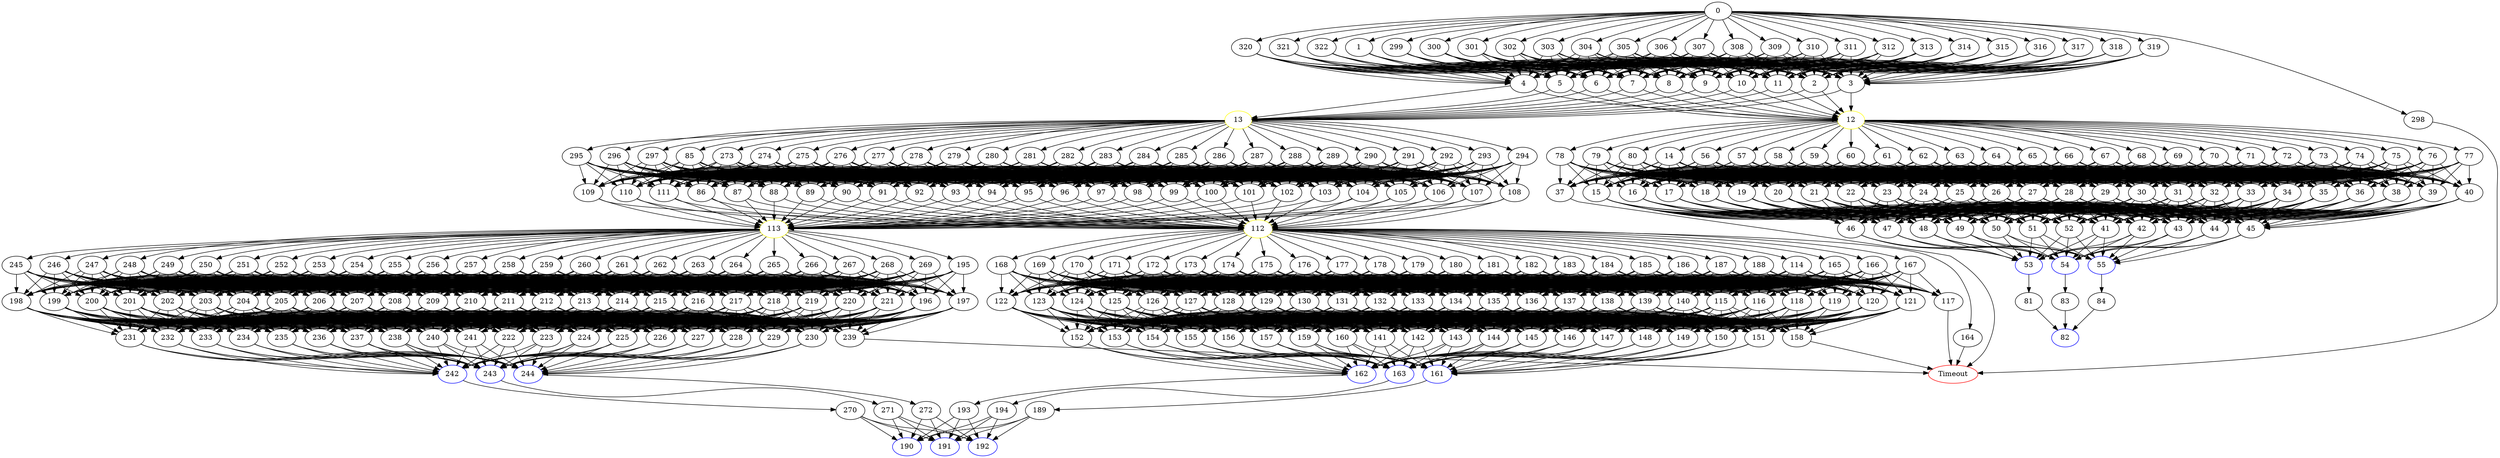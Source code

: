 digraph G {
	0 -> 1;
	0 -> 298;
	0 -> 299;
	0 -> 300;
	0 -> 301;
	0 -> 302;
	0 -> 303;
	0 -> 304;
	0 -> 305;
	0 -> 306;
	0 -> 307;
	0 -> 308;
	0 -> 309;
	0 -> 310;
	0 -> 311;
	0 -> 312;
	0 -> 313;
	0 -> 314;
	0 -> 315;
	0 -> 316;
	0 -> 317;
	0 -> 318;
	0 -> 319;
	0 -> 320;
	0 -> 321;
	0 -> 322;
	1 -> 2;
	1 -> 3;
	1 -> 4;
	1 -> 5;
	1 -> 6;
	1 -> 7;
	1 -> 8;
	1 -> 9;
	1 -> 10;
	1 -> 11;
	2 -> "12";
12 [color=yellow];
	2 -> "13";
13 [color=yellow];
	3 -> "12";
12 [color=yellow];
	3 -> "13";
13 [color=yellow];
	4 -> "12";
12 [color=yellow];
	4 -> "13";
13 [color=yellow];
	5 -> "12";
12 [color=yellow];
	5 -> "13";
13 [color=yellow];
	6 -> "12";
12 [color=yellow];
	6 -> "13";
13 [color=yellow];
	7 -> "12";
12 [color=yellow];
	7 -> "13";
13 [color=yellow];
	8 -> "12";
12 [color=yellow];
	8 -> "13";
13 [color=yellow];
	9 -> "12";
12 [color=yellow];
	9 -> "13";
13 [color=yellow];
	10 -> "12";
12 [color=yellow];
	10 -> "13";
13 [color=yellow];
	11 -> "12";
12 [color=yellow];
	11 -> "13";
13 [color=yellow];
	12 -> 14;
	12 -> 56;
	12 -> 57;
	12 -> 58;
	12 -> 59;
	12 -> 60;
	12 -> 61;
	12 -> 62;
	12 -> 63;
	12 -> 64;
	12 -> 65;
	12 -> 66;
	12 -> 67;
	12 -> 68;
	12 -> 69;
	12 -> 70;
	12 -> 71;
	12 -> 72;
	12 -> 73;
	12 -> 74;
	12 -> 75;
	12 -> 76;
	12 -> 77;
	12 -> 78;
	12 -> 79;
	12 -> 80;
	13 -> 85;
	13 -> 273;
	13 -> 274;
	13 -> 275;
	13 -> 276;
	13 -> 277;
	13 -> 278;
	13 -> 279;
	13 -> 280;
	13 -> 281;
	13 -> 282;
	13 -> 283;
	13 -> 284;
	13 -> 285;
	13 -> 286;
	13 -> 287;
	13 -> 288;
	13 -> 289;
	13 -> 290;
	13 -> 291;
	13 -> 292;
	13 -> 293;
	13 -> 294;
	13 -> 295;
	13 -> 296;
	13 -> 297;
	14 -> 15;
	14 -> 16;
	14 -> 17;
	14 -> 18;
	14 -> 19;
	14 -> 20;
	14 -> 21;
	14 -> 22;
	14 -> 23;
	14 -> 24;
	14 -> 25;
	14 -> 26;
	14 -> 27;
	14 -> 28;
	14 -> 29;
	14 -> 30;
	14 -> 31;
	14 -> 32;
	14 -> 33;
	14 -> 34;
	14 -> 35;
	14 -> 36;
	14 -> 37;
	14 -> 38;
	14 -> 39;
	14 -> 40;
	15 -> 41;
	15 -> 42;
	15 -> 43;
	15 -> 44;
	15 -> 45;
	15 -> 46;
	15 -> 47;
	15 -> 48;
	15 -> 49;
	15 -> 50;
	15 -> 51;
	15 -> 52;
	16 -> 41;
	16 -> 42;
	16 -> 43;
	16 -> 44;
	16 -> 45;
	16 -> 46;
	16 -> 47;
	16 -> 48;
	16 -> 49;
	16 -> 50;
	16 -> 51;
	16 -> 52;
	17 -> 41;
	17 -> 42;
	17 -> 43;
	17 -> 44;
	17 -> 45;
	17 -> 46;
	17 -> 47;
	17 -> 48;
	17 -> 49;
	17 -> 50;
	17 -> 51;
	17 -> 52;
	18 -> 41;
	18 -> 42;
	18 -> 43;
	18 -> 44;
	18 -> 45;
	18 -> 46;
	18 -> 47;
	18 -> 48;
	18 -> 49;
	18 -> 50;
	18 -> 51;
	18 -> 52;
	19 -> 41;
	19 -> 42;
	19 -> 43;
	19 -> 44;
	19 -> 45;
	19 -> 46;
	19 -> 47;
	19 -> 48;
	19 -> 49;
	19 -> 50;
	19 -> 51;
	19 -> 52;
	20 -> 41;
	20 -> 42;
	20 -> 43;
	20 -> 44;
	20 -> 45;
	20 -> 46;
	20 -> 47;
	20 -> 48;
	20 -> 49;
	20 -> 50;
	20 -> 51;
	20 -> 52;
	21 -> 41;
	21 -> 42;
	21 -> 43;
	21 -> 44;
	21 -> 45;
	21 -> 46;
	21 -> 47;
	21 -> 48;
	21 -> 49;
	21 -> 50;
	21 -> 51;
	21 -> 52;
	22 -> 41;
	22 -> 42;
	22 -> 43;
	22 -> 44;
	22 -> 45;
	22 -> 46;
	22 -> 47;
	22 -> 48;
	22 -> 49;
	22 -> 50;
	22 -> 51;
	22 -> 52;
	23 -> 41;
	23 -> 42;
	23 -> 43;
	23 -> 44;
	23 -> 45;
	23 -> 46;
	23 -> 47;
	23 -> 48;
	23 -> 49;
	23 -> 50;
	23 -> 51;
	23 -> 52;
	24 -> 41;
	24 -> 42;
	24 -> 43;
	24 -> 44;
	24 -> 45;
	24 -> 46;
	24 -> 47;
	24 -> 48;
	24 -> 49;
	24 -> 50;
	24 -> 51;
	24 -> 52;
	25 -> 41;
	25 -> 42;
	25 -> 43;
	25 -> 44;
	25 -> 45;
	25 -> 46;
	25 -> 47;
	25 -> 48;
	25 -> 49;
	25 -> 50;
	25 -> 51;
	25 -> 52;
	26 -> 41;
	26 -> 42;
	26 -> 43;
	26 -> 44;
	26 -> 45;
	26 -> 46;
	26 -> 47;
	26 -> 48;
	26 -> 49;
	26 -> 50;
	26 -> 51;
	26 -> 52;
	27 -> 41;
	27 -> 42;
	27 -> 43;
	27 -> 44;
	27 -> 45;
	27 -> 46;
	27 -> 47;
	27 -> 48;
	27 -> 49;
	27 -> 50;
	27 -> 51;
	27 -> 52;
	28 -> 41;
	28 -> 42;
	28 -> 43;
	28 -> 44;
	28 -> 45;
	28 -> 46;
	28 -> 47;
	28 -> 48;
	28 -> 49;
	28 -> 50;
	28 -> 51;
	28 -> 52;
	29 -> 41;
	29 -> 42;
	29 -> 43;
	29 -> 44;
	29 -> 45;
	29 -> 46;
	29 -> 47;
	29 -> 48;
	29 -> 49;
	29 -> 50;
	29 -> 51;
	29 -> 52;
	30 -> 41;
	30 -> 42;
	30 -> 43;
	30 -> 44;
	30 -> 45;
	30 -> 46;
	30 -> 47;
	30 -> 48;
	30 -> 49;
	30 -> 50;
	30 -> 51;
	30 -> 52;
	31 -> 41;
	31 -> 42;
	31 -> 43;
	31 -> 44;
	31 -> 45;
	31 -> 46;
	31 -> 47;
	31 -> 48;
	31 -> 49;
	31 -> 50;
	31 -> 51;
	31 -> 52;
	32 -> 41;
	32 -> 42;
	32 -> 43;
	32 -> 44;
	32 -> 45;
	32 -> 46;
	32 -> 47;
	32 -> 48;
	32 -> 49;
	32 -> 50;
	32 -> 51;
	32 -> 52;
	33 -> 41;
	33 -> 42;
	33 -> 43;
	33 -> 44;
	33 -> 45;
	33 -> 46;
	33 -> 47;
	33 -> 48;
	33 -> 49;
	33 -> 50;
	33 -> 51;
	33 -> 52;
	34 -> 41;
	34 -> 42;
	34 -> 43;
	34 -> 44;
	34 -> 45;
	34 -> 46;
	34 -> 47;
	34 -> 48;
	34 -> 49;
	34 -> 50;
	34 -> 51;
	34 -> 52;
	35 -> 41;
	35 -> 42;
	35 -> 43;
	35 -> 44;
	35 -> 45;
	35 -> 46;
	35 -> 47;
	35 -> 48;
	35 -> 49;
	35 -> 50;
	35 -> 51;
	35 -> 52;
	36 -> 41;
	36 -> 42;
	36 -> 43;
	36 -> 44;
	36 -> 45;
	36 -> 46;
	36 -> 47;
	36 -> 48;
	36 -> 49;
	36 -> 50;
	36 -> 51;
	36 -> 52;
	37 -> "Timeout";
Timeout [color=red];
	38 -> 41;
	38 -> 42;
	38 -> 43;
	38 -> 44;
	38 -> 45;
	38 -> 46;
	38 -> 47;
	38 -> 48;
	38 -> 49;
	38 -> 50;
	38 -> 51;
	38 -> 52;
	39 -> 41;
	39 -> 42;
	39 -> 43;
	39 -> 44;
	39 -> 45;
	39 -> 46;
	39 -> 47;
	39 -> 48;
	39 -> 49;
	39 -> 50;
	39 -> 51;
	39 -> 52;
	40 -> 41;
	40 -> 42;
	40 -> 43;
	40 -> 44;
	40 -> 45;
	40 -> 46;
	40 -> 47;
	40 -> 48;
	40 -> 49;
	40 -> 50;
	40 -> 51;
	40 -> 52;
	41 -> "53";
53 [color=blue];
	41 -> "54";
54 [color=blue];
	41 -> "55";
55 [color=blue];
	42 -> "53";
53 [color=blue];
	42 -> "54";
54 [color=blue];
	42 -> "55";
55 [color=blue];
	43 -> "53";
53 [color=blue];
	43 -> "54";
54 [color=blue];
	43 -> "55";
55 [color=blue];
	44 -> "53";
53 [color=blue];
	44 -> "54";
54 [color=blue];
	44 -> "55";
55 [color=blue];
	45 -> "53";
53 [color=blue];
	45 -> "54";
54 [color=blue];
	45 -> "55";
55 [color=blue];
	46 -> "53";
53 [color=blue];
	46 -> "54";
54 [color=blue];
	46 -> "55";
55 [color=blue];
	47 -> "53";
53 [color=blue];
	47 -> "54";
54 [color=blue];
	47 -> "55";
55 [color=blue];
	48 -> "53";
53 [color=blue];
	48 -> "54";
54 [color=blue];
	48 -> "55";
55 [color=blue];
	49 -> "53";
53 [color=blue];
	49 -> "54";
54 [color=blue];
	49 -> "55";
55 [color=blue];
	50 -> "53";
53 [color=blue];
	50 -> "54";
54 [color=blue];
	50 -> "55";
55 [color=blue];
	51 -> "53";
53 [color=blue];
	51 -> "54";
54 [color=blue];
	51 -> "55";
55 [color=blue];
	52 -> "53";
53 [color=blue];
	52 -> "54";
54 [color=blue];
	52 -> "55";
55 [color=blue];
	53 -> 81;
	54 -> 83;
	55 -> 84;
	56 -> 15;
	56 -> 16;
	56 -> 17;
	56 -> 18;
	56 -> 19;
	56 -> 20;
	56 -> 21;
	56 -> 22;
	56 -> 23;
	56 -> 24;
	56 -> 25;
	56 -> 26;
	56 -> 27;
	56 -> 28;
	56 -> 29;
	56 -> 30;
	56 -> 31;
	56 -> 32;
	56 -> 33;
	56 -> 34;
	56 -> 35;
	56 -> 36;
	56 -> 37;
	56 -> 38;
	56 -> 39;
	56 -> 40;
	57 -> 15;
	57 -> 16;
	57 -> 17;
	57 -> 18;
	57 -> 19;
	57 -> 20;
	57 -> 21;
	57 -> 22;
	57 -> 23;
	57 -> 24;
	57 -> 25;
	57 -> 26;
	57 -> 27;
	57 -> 28;
	57 -> 29;
	57 -> 30;
	57 -> 31;
	57 -> 32;
	57 -> 33;
	57 -> 34;
	57 -> 35;
	57 -> 36;
	57 -> 37;
	57 -> 38;
	57 -> 39;
	57 -> 40;
	58 -> 15;
	58 -> 16;
	58 -> 17;
	58 -> 18;
	58 -> 19;
	58 -> 20;
	58 -> 21;
	58 -> 22;
	58 -> 23;
	58 -> 24;
	58 -> 25;
	58 -> 26;
	58 -> 27;
	58 -> 28;
	58 -> 29;
	58 -> 30;
	58 -> 31;
	58 -> 32;
	58 -> 33;
	58 -> 34;
	58 -> 35;
	58 -> 36;
	58 -> 37;
	58 -> 38;
	58 -> 39;
	58 -> 40;
	59 -> 15;
	59 -> 16;
	59 -> 17;
	59 -> 18;
	59 -> 19;
	59 -> 20;
	59 -> 21;
	59 -> 22;
	59 -> 23;
	59 -> 24;
	59 -> 25;
	59 -> 26;
	59 -> 27;
	59 -> 28;
	59 -> 29;
	59 -> 30;
	59 -> 31;
	59 -> 32;
	59 -> 33;
	59 -> 34;
	59 -> 35;
	59 -> 36;
	59 -> 37;
	59 -> 38;
	59 -> 39;
	59 -> 40;
	60 -> 15;
	60 -> 16;
	60 -> 17;
	60 -> 18;
	60 -> 19;
	60 -> 20;
	60 -> 21;
	60 -> 22;
	60 -> 23;
	60 -> 24;
	60 -> 25;
	60 -> 26;
	60 -> 27;
	60 -> 28;
	60 -> 29;
	60 -> 30;
	60 -> 31;
	60 -> 32;
	60 -> 33;
	60 -> 34;
	60 -> 35;
	60 -> 36;
	60 -> 37;
	60 -> 38;
	60 -> 39;
	60 -> 40;
	61 -> 15;
	61 -> 16;
	61 -> 17;
	61 -> 18;
	61 -> 19;
	61 -> 20;
	61 -> 21;
	61 -> 22;
	61 -> 23;
	61 -> 24;
	61 -> 25;
	61 -> 26;
	61 -> 27;
	61 -> 28;
	61 -> 29;
	61 -> 30;
	61 -> 31;
	61 -> 32;
	61 -> 33;
	61 -> 34;
	61 -> 35;
	61 -> 36;
	61 -> 37;
	61 -> 38;
	61 -> 39;
	61 -> 40;
	62 -> 15;
	62 -> 16;
	62 -> 17;
	62 -> 18;
	62 -> 19;
	62 -> 20;
	62 -> 21;
	62 -> 22;
	62 -> 23;
	62 -> 24;
	62 -> 25;
	62 -> 26;
	62 -> 27;
	62 -> 28;
	62 -> 29;
	62 -> 30;
	62 -> 31;
	62 -> 32;
	62 -> 33;
	62 -> 34;
	62 -> 35;
	62 -> 36;
	62 -> 37;
	62 -> 38;
	62 -> 39;
	62 -> 40;
	63 -> 15;
	63 -> 16;
	63 -> 17;
	63 -> 18;
	63 -> 19;
	63 -> 20;
	63 -> 21;
	63 -> 22;
	63 -> 23;
	63 -> 24;
	63 -> 25;
	63 -> 26;
	63 -> 27;
	63 -> 28;
	63 -> 29;
	63 -> 30;
	63 -> 31;
	63 -> 32;
	63 -> 33;
	63 -> 34;
	63 -> 35;
	63 -> 36;
	63 -> 37;
	63 -> 38;
	63 -> 39;
	63 -> 40;
	64 -> 15;
	64 -> 16;
	64 -> 17;
	64 -> 18;
	64 -> 19;
	64 -> 20;
	64 -> 21;
	64 -> 22;
	64 -> 23;
	64 -> 24;
	64 -> 25;
	64 -> 26;
	64 -> 27;
	64 -> 28;
	64 -> 29;
	64 -> 30;
	64 -> 31;
	64 -> 32;
	64 -> 33;
	64 -> 34;
	64 -> 35;
	64 -> 36;
	64 -> 37;
	64 -> 38;
	64 -> 39;
	64 -> 40;
	65 -> 15;
	65 -> 16;
	65 -> 17;
	65 -> 18;
	65 -> 19;
	65 -> 20;
	65 -> 21;
	65 -> 22;
	65 -> 23;
	65 -> 24;
	65 -> 25;
	65 -> 26;
	65 -> 27;
	65 -> 28;
	65 -> 29;
	65 -> 30;
	65 -> 31;
	65 -> 32;
	65 -> 33;
	65 -> 34;
	65 -> 35;
	65 -> 36;
	65 -> 37;
	65 -> 38;
	65 -> 39;
	65 -> 40;
	66 -> 15;
	66 -> 16;
	66 -> 17;
	66 -> 18;
	66 -> 19;
	66 -> 20;
	66 -> 21;
	66 -> 22;
	66 -> 23;
	66 -> 24;
	66 -> 25;
	66 -> 26;
	66 -> 27;
	66 -> 28;
	66 -> 29;
	66 -> 30;
	66 -> 31;
	66 -> 32;
	66 -> 33;
	66 -> 34;
	66 -> 35;
	66 -> 36;
	66 -> 37;
	66 -> 38;
	66 -> 39;
	66 -> 40;
	67 -> 15;
	67 -> 16;
	67 -> 17;
	67 -> 18;
	67 -> 19;
	67 -> 20;
	67 -> 21;
	67 -> 22;
	67 -> 23;
	67 -> 24;
	67 -> 25;
	67 -> 26;
	67 -> 27;
	67 -> 28;
	67 -> 29;
	67 -> 30;
	67 -> 31;
	67 -> 32;
	67 -> 33;
	67 -> 34;
	67 -> 35;
	67 -> 36;
	67 -> 37;
	67 -> 38;
	67 -> 39;
	67 -> 40;
	68 -> 15;
	68 -> 16;
	68 -> 17;
	68 -> 18;
	68 -> 19;
	68 -> 20;
	68 -> 21;
	68 -> 22;
	68 -> 23;
	68 -> 24;
	68 -> 25;
	68 -> 26;
	68 -> 27;
	68 -> 28;
	68 -> 29;
	68 -> 30;
	68 -> 31;
	68 -> 32;
	68 -> 33;
	68 -> 34;
	68 -> 35;
	68 -> 36;
	68 -> 37;
	68 -> 38;
	68 -> 39;
	68 -> 40;
	69 -> 15;
	69 -> 16;
	69 -> 17;
	69 -> 18;
	69 -> 19;
	69 -> 20;
	69 -> 21;
	69 -> 22;
	69 -> 23;
	69 -> 24;
	69 -> 25;
	69 -> 26;
	69 -> 27;
	69 -> 28;
	69 -> 29;
	69 -> 30;
	69 -> 31;
	69 -> 32;
	69 -> 33;
	69 -> 34;
	69 -> 35;
	69 -> 36;
	69 -> 37;
	69 -> 38;
	69 -> 39;
	69 -> 40;
	70 -> 15;
	70 -> 16;
	70 -> 17;
	70 -> 18;
	70 -> 19;
	70 -> 20;
	70 -> 21;
	70 -> 22;
	70 -> 23;
	70 -> 24;
	70 -> 25;
	70 -> 26;
	70 -> 27;
	70 -> 28;
	70 -> 29;
	70 -> 30;
	70 -> 31;
	70 -> 32;
	70 -> 33;
	70 -> 34;
	70 -> 35;
	70 -> 36;
	70 -> 37;
	70 -> 38;
	70 -> 39;
	70 -> 40;
	71 -> 15;
	71 -> 16;
	71 -> 17;
	71 -> 18;
	71 -> 19;
	71 -> 20;
	71 -> 21;
	71 -> 22;
	71 -> 23;
	71 -> 24;
	71 -> 25;
	71 -> 26;
	71 -> 27;
	71 -> 28;
	71 -> 29;
	71 -> 30;
	71 -> 31;
	71 -> 32;
	71 -> 33;
	71 -> 34;
	71 -> 35;
	71 -> 36;
	71 -> 37;
	71 -> 38;
	71 -> 39;
	71 -> 40;
	72 -> 15;
	72 -> 16;
	72 -> 17;
	72 -> 18;
	72 -> 19;
	72 -> 20;
	72 -> 21;
	72 -> 22;
	72 -> 23;
	72 -> 24;
	72 -> 25;
	72 -> 26;
	72 -> 27;
	72 -> 28;
	72 -> 29;
	72 -> 30;
	72 -> 31;
	72 -> 32;
	72 -> 33;
	72 -> 34;
	72 -> 35;
	72 -> 36;
	72 -> 37;
	72 -> 38;
	72 -> 39;
	72 -> 40;
	73 -> 15;
	73 -> 16;
	73 -> 17;
	73 -> 18;
	73 -> 19;
	73 -> 20;
	73 -> 21;
	73 -> 22;
	73 -> 23;
	73 -> 24;
	73 -> 25;
	73 -> 26;
	73 -> 27;
	73 -> 28;
	73 -> 29;
	73 -> 30;
	73 -> 31;
	73 -> 32;
	73 -> 33;
	73 -> 34;
	73 -> 35;
	73 -> 36;
	73 -> 37;
	73 -> 38;
	73 -> 39;
	73 -> 40;
	74 -> 15;
	74 -> 16;
	74 -> 17;
	74 -> 18;
	74 -> 19;
	74 -> 20;
	74 -> 21;
	74 -> 22;
	74 -> 23;
	74 -> 24;
	74 -> 25;
	74 -> 26;
	74 -> 27;
	74 -> 28;
	74 -> 29;
	74 -> 30;
	74 -> 31;
	74 -> 32;
	74 -> 33;
	74 -> 34;
	74 -> 35;
	74 -> 36;
	74 -> 37;
	74 -> 38;
	74 -> 39;
	74 -> 40;
	75 -> 15;
	75 -> 16;
	75 -> 17;
	75 -> 18;
	75 -> 19;
	75 -> 20;
	75 -> 21;
	75 -> 22;
	75 -> 23;
	75 -> 24;
	75 -> 25;
	75 -> 26;
	75 -> 27;
	75 -> 28;
	75 -> 29;
	75 -> 30;
	75 -> 31;
	75 -> 32;
	75 -> 33;
	75 -> 34;
	75 -> 35;
	75 -> 36;
	75 -> 37;
	75 -> 38;
	75 -> 39;
	75 -> 40;
	76 -> 15;
	76 -> 16;
	76 -> 17;
	76 -> 18;
	76 -> 19;
	76 -> 20;
	76 -> 21;
	76 -> 22;
	76 -> 23;
	76 -> 24;
	76 -> 25;
	76 -> 26;
	76 -> 27;
	76 -> 28;
	76 -> 29;
	76 -> 30;
	76 -> 31;
	76 -> 32;
	76 -> 33;
	76 -> 34;
	76 -> 35;
	76 -> 36;
	76 -> 37;
	76 -> 38;
	76 -> 39;
	76 -> 40;
	77 -> 15;
	77 -> 16;
	77 -> 17;
	77 -> 18;
	77 -> 19;
	77 -> 20;
	77 -> 21;
	77 -> 22;
	77 -> 23;
	77 -> 24;
	77 -> 25;
	77 -> 26;
	77 -> 27;
	77 -> 28;
	77 -> 29;
	77 -> 30;
	77 -> 31;
	77 -> 32;
	77 -> 33;
	77 -> 34;
	77 -> 35;
	77 -> 36;
	77 -> 37;
	77 -> 38;
	77 -> 39;
	77 -> 40;
	78 -> 15;
	78 -> 16;
	78 -> 17;
	78 -> 18;
	78 -> 19;
	78 -> 20;
	78 -> 21;
	78 -> 22;
	78 -> 23;
	78 -> 24;
	78 -> 25;
	78 -> 26;
	78 -> 27;
	78 -> 28;
	78 -> 29;
	78 -> 30;
	78 -> 31;
	78 -> 32;
	78 -> 33;
	78 -> 34;
	78 -> 35;
	78 -> 36;
	78 -> 37;
	78 -> 38;
	78 -> 39;
	78 -> 40;
	79 -> 15;
	79 -> 16;
	79 -> 17;
	79 -> 18;
	79 -> 19;
	79 -> 20;
	79 -> 21;
	79 -> 22;
	79 -> 23;
	79 -> 24;
	79 -> 25;
	79 -> 26;
	79 -> 27;
	79 -> 28;
	79 -> 29;
	79 -> 30;
	79 -> 31;
	79 -> 32;
	79 -> 33;
	79 -> 34;
	79 -> 35;
	79 -> 36;
	79 -> 37;
	79 -> 38;
	79 -> 39;
	79 -> 40;
	80 -> 15;
	80 -> 16;
	80 -> 17;
	80 -> 18;
	80 -> 19;
	80 -> 20;
	80 -> 21;
	80 -> 22;
	80 -> 23;
	80 -> 24;
	80 -> 25;
	80 -> 26;
	80 -> 27;
	80 -> 28;
	80 -> 29;
	80 -> 30;
	80 -> 31;
	80 -> 32;
	80 -> 33;
	80 -> 34;
	80 -> 35;
	80 -> 36;
	80 -> 37;
	80 -> 38;
	80 -> 39;
	80 -> 40;
	81 -> "82";
82 [color=blue];
	83 -> "82";
82 [color=blue];
	84 -> "82";
82 [color=blue];
	85 -> 86;
	85 -> 87;
	85 -> 88;
	85 -> 89;
	85 -> 90;
	85 -> 91;
	85 -> 92;
	85 -> 93;
	85 -> 94;
	85 -> 95;
	85 -> 96;
	85 -> 97;
	85 -> 98;
	85 -> 99;
	85 -> 100;
	85 -> 101;
	85 -> 102;
	85 -> 103;
	85 -> 104;
	85 -> 105;
	85 -> 106;
	85 -> 107;
	85 -> 108;
	85 -> 109;
	85 -> 110;
	85 -> 111;
	86 -> "112";
112 [color=yellow];
	86 -> "113";
113 [color=yellow];
	87 -> "112";
112 [color=yellow];
	87 -> "113";
113 [color=yellow];
	88 -> "112";
112 [color=yellow];
	88 -> "113";
113 [color=yellow];
	89 -> "112";
112 [color=yellow];
	89 -> "113";
113 [color=yellow];
	90 -> "112";
112 [color=yellow];
	90 -> "113";
113 [color=yellow];
	91 -> "112";
112 [color=yellow];
	91 -> "113";
113 [color=yellow];
	92 -> "112";
112 [color=yellow];
	92 -> "113";
113 [color=yellow];
	93 -> "112";
112 [color=yellow];
	93 -> "113";
113 [color=yellow];
	94 -> "112";
112 [color=yellow];
	94 -> "113";
113 [color=yellow];
	95 -> "112";
112 [color=yellow];
	95 -> "113";
113 [color=yellow];
	96 -> "112";
112 [color=yellow];
	96 -> "113";
113 [color=yellow];
	97 -> "112";
112 [color=yellow];
	97 -> "113";
113 [color=yellow];
	98 -> "112";
112 [color=yellow];
	98 -> "113";
113 [color=yellow];
	99 -> "112";
112 [color=yellow];
	99 -> "113";
113 [color=yellow];
	100 -> "112";
112 [color=yellow];
	100 -> "113";
113 [color=yellow];
	101 -> "112";
112 [color=yellow];
	101 -> "113";
113 [color=yellow];
	102 -> "112";
112 [color=yellow];
	102 -> "113";
113 [color=yellow];
	103 -> "112";
112 [color=yellow];
	103 -> "113";
113 [color=yellow];
	104 -> "112";
112 [color=yellow];
	104 -> "113";
113 [color=yellow];
	105 -> "112";
112 [color=yellow];
	105 -> "113";
113 [color=yellow];
	106 -> "112";
112 [color=yellow];
	106 -> "113";
113 [color=yellow];
	107 -> "112";
112 [color=yellow];
	107 -> "113";
113 [color=yellow];
	108 -> "112";
112 [color=yellow];
	108 -> "113";
113 [color=yellow];
	109 -> "112";
112 [color=yellow];
	109 -> "113";
113 [color=yellow];
	110 -> "112";
112 [color=yellow];
	110 -> "113";
113 [color=yellow];
	111 -> "112";
112 [color=yellow];
	111 -> "113";
113 [color=yellow];
	112 -> 114;
	112 -> 164;
	112 -> 165;
	112 -> 166;
	112 -> 167;
	112 -> 168;
	112 -> 169;
	112 -> 170;
	112 -> 171;
	112 -> 172;
	112 -> 173;
	112 -> 174;
	112 -> 175;
	112 -> 176;
	112 -> 177;
	112 -> 178;
	112 -> 179;
	112 -> 180;
	112 -> 181;
	112 -> 182;
	112 -> 183;
	112 -> 184;
	112 -> 185;
	112 -> 186;
	112 -> 187;
	112 -> 188;
	113 -> 195;
	113 -> 245;
	113 -> 246;
	113 -> 247;
	113 -> 248;
	113 -> 249;
	113 -> 250;
	113 -> 251;
	113 -> 252;
	113 -> 253;
	113 -> 254;
	113 -> 255;
	113 -> 256;
	113 -> 257;
	113 -> 258;
	113 -> 259;
	113 -> 260;
	113 -> 261;
	113 -> 262;
	113 -> 263;
	113 -> 264;
	113 -> 265;
	113 -> 266;
	113 -> 267;
	113 -> 268;
	113 -> 269;
	114 -> 115;
	114 -> 116;
	114 -> 117;
	114 -> 118;
	114 -> 119;
	114 -> 120;
	114 -> 121;
	114 -> 122;
	114 -> 123;
	114 -> 124;
	114 -> 125;
	114 -> 126;
	114 -> 127;
	114 -> 128;
	114 -> 129;
	114 -> 130;
	114 -> 131;
	114 -> 132;
	114 -> 133;
	114 -> 134;
	114 -> 135;
	114 -> 136;
	114 -> 137;
	114 -> 138;
	114 -> 139;
	114 -> 140;
	115 -> 141;
	115 -> 142;
	115 -> 143;
	115 -> 144;
	115 -> 145;
	115 -> 146;
	115 -> 147;
	115 -> 148;
	115 -> 149;
	115 -> 150;
	115 -> 151;
	115 -> 152;
	115 -> 153;
	115 -> 154;
	115 -> 155;
	115 -> 156;
	115 -> 157;
	115 -> 158;
	115 -> 159;
	115 -> 160;
	116 -> 141;
	116 -> 142;
	116 -> 143;
	116 -> 144;
	116 -> 145;
	116 -> 146;
	116 -> 147;
	116 -> 148;
	116 -> 149;
	116 -> 150;
	116 -> 151;
	116 -> 152;
	116 -> 153;
	116 -> 154;
	116 -> 155;
	116 -> 156;
	116 -> 157;
	116 -> 158;
	116 -> 159;
	116 -> 160;
	117 -> "Timeout";
Timeout [color=red];
	118 -> 141;
	118 -> 142;
	118 -> 143;
	118 -> 144;
	118 -> 145;
	118 -> 146;
	118 -> 147;
	118 -> 148;
	118 -> 149;
	118 -> 150;
	118 -> 151;
	118 -> 152;
	118 -> 153;
	118 -> 154;
	118 -> 155;
	118 -> 156;
	118 -> 157;
	118 -> 158;
	118 -> 159;
	118 -> 160;
	119 -> 141;
	119 -> 142;
	119 -> 143;
	119 -> 144;
	119 -> 145;
	119 -> 146;
	119 -> 147;
	119 -> 148;
	119 -> 149;
	119 -> 150;
	119 -> 151;
	119 -> 152;
	119 -> 153;
	119 -> 154;
	119 -> 155;
	119 -> 156;
	119 -> 157;
	119 -> 158;
	119 -> 159;
	119 -> 160;
	120 -> 141;
	120 -> 142;
	120 -> 143;
	120 -> 144;
	120 -> 145;
	120 -> 146;
	120 -> 147;
	120 -> 148;
	120 -> 149;
	120 -> 150;
	120 -> 151;
	120 -> 152;
	120 -> 153;
	120 -> 154;
	120 -> 155;
	120 -> 156;
	120 -> 157;
	120 -> 158;
	120 -> 159;
	120 -> 160;
	121 -> 141;
	121 -> 142;
	121 -> 143;
	121 -> 144;
	121 -> 145;
	121 -> 146;
	121 -> 147;
	121 -> 148;
	121 -> 149;
	121 -> 150;
	121 -> 151;
	121 -> 152;
	121 -> 153;
	121 -> 154;
	121 -> 155;
	121 -> 156;
	121 -> 157;
	121 -> 158;
	121 -> 159;
	121 -> 160;
	122 -> 141;
	122 -> 142;
	122 -> 143;
	122 -> 144;
	122 -> 145;
	122 -> 146;
	122 -> 147;
	122 -> 148;
	122 -> 149;
	122 -> 150;
	122 -> 151;
	122 -> 152;
	122 -> 153;
	122 -> 154;
	122 -> 155;
	122 -> 156;
	122 -> 157;
	122 -> 158;
	122 -> 159;
	122 -> 160;
	123 -> 141;
	123 -> 142;
	123 -> 143;
	123 -> 144;
	123 -> 145;
	123 -> 146;
	123 -> 147;
	123 -> 148;
	123 -> 149;
	123 -> 150;
	123 -> 151;
	123 -> 152;
	123 -> 153;
	123 -> 154;
	123 -> 155;
	123 -> 156;
	123 -> 157;
	123 -> 158;
	123 -> 159;
	123 -> 160;
	124 -> 141;
	124 -> 142;
	124 -> 143;
	124 -> 144;
	124 -> 145;
	124 -> 146;
	124 -> 147;
	124 -> 148;
	124 -> 149;
	124 -> 150;
	124 -> 151;
	124 -> 152;
	124 -> 153;
	124 -> 154;
	124 -> 155;
	124 -> 156;
	124 -> 157;
	124 -> 158;
	124 -> 159;
	124 -> 160;
	125 -> 141;
	125 -> 142;
	125 -> 143;
	125 -> 144;
	125 -> 145;
	125 -> 146;
	125 -> 147;
	125 -> 148;
	125 -> 149;
	125 -> 150;
	125 -> 151;
	125 -> 152;
	125 -> 153;
	125 -> 154;
	125 -> 155;
	125 -> 156;
	125 -> 157;
	125 -> 158;
	125 -> 159;
	125 -> 160;
	126 -> 141;
	126 -> 142;
	126 -> 143;
	126 -> 144;
	126 -> 145;
	126 -> 146;
	126 -> 147;
	126 -> 148;
	126 -> 149;
	126 -> 150;
	126 -> 151;
	126 -> 152;
	126 -> 153;
	126 -> 154;
	126 -> 155;
	126 -> 156;
	126 -> 157;
	126 -> 158;
	126 -> 159;
	126 -> 160;
	127 -> 141;
	127 -> 142;
	127 -> 143;
	127 -> 144;
	127 -> 145;
	127 -> 146;
	127 -> 147;
	127 -> 148;
	127 -> 149;
	127 -> 150;
	127 -> 151;
	127 -> 152;
	127 -> 153;
	127 -> 154;
	127 -> 155;
	127 -> 156;
	127 -> 157;
	127 -> 158;
	127 -> 159;
	127 -> 160;
	128 -> 141;
	128 -> 142;
	128 -> 143;
	128 -> 144;
	128 -> 145;
	128 -> 146;
	128 -> 147;
	128 -> 148;
	128 -> 149;
	128 -> 150;
	128 -> 151;
	128 -> 152;
	128 -> 153;
	128 -> 154;
	128 -> 155;
	128 -> 156;
	128 -> 157;
	128 -> 158;
	128 -> 159;
	128 -> 160;
	129 -> 141;
	129 -> 142;
	129 -> 143;
	129 -> 144;
	129 -> 145;
	129 -> 146;
	129 -> 147;
	129 -> 148;
	129 -> 149;
	129 -> 150;
	129 -> 151;
	129 -> 152;
	129 -> 153;
	129 -> 154;
	129 -> 155;
	129 -> 156;
	129 -> 157;
	129 -> 158;
	129 -> 159;
	129 -> 160;
	130 -> 141;
	130 -> 142;
	130 -> 143;
	130 -> 144;
	130 -> 145;
	130 -> 146;
	130 -> 147;
	130 -> 148;
	130 -> 149;
	130 -> 150;
	130 -> 151;
	130 -> 152;
	130 -> 153;
	130 -> 154;
	130 -> 155;
	130 -> 156;
	130 -> 157;
	130 -> 158;
	130 -> 159;
	130 -> 160;
	131 -> 141;
	131 -> 142;
	131 -> 143;
	131 -> 144;
	131 -> 145;
	131 -> 146;
	131 -> 147;
	131 -> 148;
	131 -> 149;
	131 -> 150;
	131 -> 151;
	131 -> 152;
	131 -> 153;
	131 -> 154;
	131 -> 155;
	131 -> 156;
	131 -> 157;
	131 -> 158;
	131 -> 159;
	131 -> 160;
	132 -> 141;
	132 -> 142;
	132 -> 143;
	132 -> 144;
	132 -> 145;
	132 -> 146;
	132 -> 147;
	132 -> 148;
	132 -> 149;
	132 -> 150;
	132 -> 151;
	132 -> 152;
	132 -> 153;
	132 -> 154;
	132 -> 155;
	132 -> 156;
	132 -> 157;
	132 -> 158;
	132 -> 159;
	132 -> 160;
	133 -> 141;
	133 -> 142;
	133 -> 143;
	133 -> 144;
	133 -> 145;
	133 -> 146;
	133 -> 147;
	133 -> 148;
	133 -> 149;
	133 -> 150;
	133 -> 151;
	133 -> 152;
	133 -> 153;
	133 -> 154;
	133 -> 155;
	133 -> 156;
	133 -> 157;
	133 -> 158;
	133 -> 159;
	133 -> 160;
	134 -> 141;
	134 -> 142;
	134 -> 143;
	134 -> 144;
	134 -> 145;
	134 -> 146;
	134 -> 147;
	134 -> 148;
	134 -> 149;
	134 -> 150;
	134 -> 151;
	134 -> 152;
	134 -> 153;
	134 -> 154;
	134 -> 155;
	134 -> 156;
	134 -> 157;
	134 -> 158;
	134 -> 159;
	134 -> 160;
	135 -> 141;
	135 -> 142;
	135 -> 143;
	135 -> 144;
	135 -> 145;
	135 -> 146;
	135 -> 147;
	135 -> 148;
	135 -> 149;
	135 -> 150;
	135 -> 151;
	135 -> 152;
	135 -> 153;
	135 -> 154;
	135 -> 155;
	135 -> 156;
	135 -> 157;
	135 -> 158;
	135 -> 159;
	135 -> 160;
	136 -> 141;
	136 -> 142;
	136 -> 143;
	136 -> 144;
	136 -> 145;
	136 -> 146;
	136 -> 147;
	136 -> 148;
	136 -> 149;
	136 -> 150;
	136 -> 151;
	136 -> 152;
	136 -> 153;
	136 -> 154;
	136 -> 155;
	136 -> 156;
	136 -> 157;
	136 -> 158;
	136 -> 159;
	136 -> 160;
	137 -> 141;
	137 -> 142;
	137 -> 143;
	137 -> 144;
	137 -> 145;
	137 -> 146;
	137 -> 147;
	137 -> 148;
	137 -> 149;
	137 -> 150;
	137 -> 151;
	137 -> 152;
	137 -> 153;
	137 -> 154;
	137 -> 155;
	137 -> 156;
	137 -> 157;
	137 -> 158;
	137 -> 159;
	137 -> 160;
	138 -> 141;
	138 -> 142;
	138 -> 143;
	138 -> 144;
	138 -> 145;
	138 -> 146;
	138 -> 147;
	138 -> 148;
	138 -> 149;
	138 -> 150;
	138 -> 151;
	138 -> 152;
	138 -> 153;
	138 -> 154;
	138 -> 155;
	138 -> 156;
	138 -> 157;
	138 -> 158;
	138 -> 159;
	138 -> 160;
	139 -> 141;
	139 -> 142;
	139 -> 143;
	139 -> 144;
	139 -> 145;
	139 -> 146;
	139 -> 147;
	139 -> 148;
	139 -> 149;
	139 -> 150;
	139 -> 151;
	139 -> 152;
	139 -> 153;
	139 -> 154;
	139 -> 155;
	139 -> 156;
	139 -> 157;
	139 -> 158;
	139 -> 159;
	139 -> 160;
	140 -> 141;
	140 -> 142;
	140 -> 143;
	140 -> 144;
	140 -> 145;
	140 -> 146;
	140 -> 147;
	140 -> 148;
	140 -> 149;
	140 -> 150;
	140 -> 151;
	140 -> 152;
	140 -> 153;
	140 -> 154;
	140 -> 155;
	140 -> 156;
	140 -> 157;
	140 -> 158;
	140 -> 159;
	140 -> 160;
	141 -> "161";
161 [color=blue];
	141 -> "162";
162 [color=blue];
	141 -> "163";
163 [color=blue];
	142 -> "161";
161 [color=blue];
	142 -> "162";
162 [color=blue];
	142 -> "163";
163 [color=blue];
	143 -> "161";
161 [color=blue];
	143 -> "162";
162 [color=blue];
	143 -> "163";
163 [color=blue];
	144 -> "161";
161 [color=blue];
	144 -> "162";
162 [color=blue];
	144 -> "163";
163 [color=blue];
	145 -> "161";
161 [color=blue];
	145 -> "162";
162 [color=blue];
	145 -> "163";
163 [color=blue];
	146 -> "161";
161 [color=blue];
	146 -> "162";
162 [color=blue];
	146 -> "163";
163 [color=blue];
	147 -> "161";
161 [color=blue];
	147 -> "162";
162 [color=blue];
	147 -> "163";
163 [color=blue];
	148 -> "161";
161 [color=blue];
	148 -> "162";
162 [color=blue];
	148 -> "163";
163 [color=blue];
	149 -> "161";
161 [color=blue];
	149 -> "162";
162 [color=blue];
	149 -> "163";
163 [color=blue];
	150 -> "161";
161 [color=blue];
	150 -> "162";
162 [color=blue];
	150 -> "163";
163 [color=blue];
	151 -> "161";
161 [color=blue];
	151 -> "162";
162 [color=blue];
	151 -> "163";
163 [color=blue];
	152 -> "161";
161 [color=blue];
	152 -> "162";
162 [color=blue];
	152 -> "163";
163 [color=blue];
	153 -> "161";
161 [color=blue];
	153 -> "162";
162 [color=blue];
	153 -> "163";
163 [color=blue];
	154 -> "161";
161 [color=blue];
	154 -> "162";
162 [color=blue];
	154 -> "163";
163 [color=blue];
	155 -> "161";
161 [color=blue];
	155 -> "162";
162 [color=blue];
	155 -> "163";
163 [color=blue];
	156 -> "161";
161 [color=blue];
	156 -> "162";
162 [color=blue];
	156 -> "163";
163 [color=blue];
	157 -> "161";
161 [color=blue];
	157 -> "162";
162 [color=blue];
	157 -> "163";
163 [color=blue];
	158 -> "Timeout";
Timeout [color=red];
	159 -> "161";
161 [color=blue];
	159 -> "162";
162 [color=blue];
	159 -> "163";
163 [color=blue];
	160 -> "161";
161 [color=blue];
	160 -> "162";
162 [color=blue];
	160 -> "163";
163 [color=blue];
	161 -> 189;
	162 -> 193;
	163 -> 194;
	164 -> "Timeout";
Timeout [color=red];
	165 -> 115;
	165 -> 116;
	165 -> 117;
	165 -> 118;
	165 -> 119;
	165 -> 120;
	165 -> 121;
	165 -> 122;
	165 -> 123;
	165 -> 124;
	165 -> 125;
	165 -> 126;
	165 -> 127;
	165 -> 128;
	165 -> 129;
	165 -> 130;
	165 -> 131;
	165 -> 132;
	165 -> 133;
	165 -> 134;
	165 -> 135;
	165 -> 136;
	165 -> 137;
	165 -> 138;
	165 -> 139;
	165 -> 140;
	166 -> 115;
	166 -> 116;
	166 -> 117;
	166 -> 118;
	166 -> 119;
	166 -> 120;
	166 -> 121;
	166 -> 122;
	166 -> 123;
	166 -> 124;
	166 -> 125;
	166 -> 126;
	166 -> 127;
	166 -> 128;
	166 -> 129;
	166 -> 130;
	166 -> 131;
	166 -> 132;
	166 -> 133;
	166 -> 134;
	166 -> 135;
	166 -> 136;
	166 -> 137;
	166 -> 138;
	166 -> 139;
	166 -> 140;
	167 -> 115;
	167 -> 116;
	167 -> 117;
	167 -> 118;
	167 -> 119;
	167 -> 120;
	167 -> 121;
	167 -> 122;
	167 -> 123;
	167 -> 124;
	167 -> 125;
	167 -> 126;
	167 -> 127;
	167 -> 128;
	167 -> 129;
	167 -> 130;
	167 -> 131;
	167 -> 132;
	167 -> 133;
	167 -> 134;
	167 -> 135;
	167 -> 136;
	167 -> 137;
	167 -> 138;
	167 -> 139;
	167 -> 140;
	168 -> 115;
	168 -> 116;
	168 -> 117;
	168 -> 118;
	168 -> 119;
	168 -> 120;
	168 -> 121;
	168 -> 122;
	168 -> 123;
	168 -> 124;
	168 -> 125;
	168 -> 126;
	168 -> 127;
	168 -> 128;
	168 -> 129;
	168 -> 130;
	168 -> 131;
	168 -> 132;
	168 -> 133;
	168 -> 134;
	168 -> 135;
	168 -> 136;
	168 -> 137;
	168 -> 138;
	168 -> 139;
	168 -> 140;
	169 -> 115;
	169 -> 116;
	169 -> 117;
	169 -> 118;
	169 -> 119;
	169 -> 120;
	169 -> 121;
	169 -> 122;
	169 -> 123;
	169 -> 124;
	169 -> 125;
	169 -> 126;
	169 -> 127;
	169 -> 128;
	169 -> 129;
	169 -> 130;
	169 -> 131;
	169 -> 132;
	169 -> 133;
	169 -> 134;
	169 -> 135;
	169 -> 136;
	169 -> 137;
	169 -> 138;
	169 -> 139;
	169 -> 140;
	170 -> 115;
	170 -> 116;
	170 -> 117;
	170 -> 118;
	170 -> 119;
	170 -> 120;
	170 -> 121;
	170 -> 122;
	170 -> 123;
	170 -> 124;
	170 -> 125;
	170 -> 126;
	170 -> 127;
	170 -> 128;
	170 -> 129;
	170 -> 130;
	170 -> 131;
	170 -> 132;
	170 -> 133;
	170 -> 134;
	170 -> 135;
	170 -> 136;
	170 -> 137;
	170 -> 138;
	170 -> 139;
	170 -> 140;
	171 -> 115;
	171 -> 116;
	171 -> 117;
	171 -> 118;
	171 -> 119;
	171 -> 120;
	171 -> 121;
	171 -> 122;
	171 -> 123;
	171 -> 124;
	171 -> 125;
	171 -> 126;
	171 -> 127;
	171 -> 128;
	171 -> 129;
	171 -> 130;
	171 -> 131;
	171 -> 132;
	171 -> 133;
	171 -> 134;
	171 -> 135;
	171 -> 136;
	171 -> 137;
	171 -> 138;
	171 -> 139;
	171 -> 140;
	172 -> 115;
	172 -> 116;
	172 -> 117;
	172 -> 118;
	172 -> 119;
	172 -> 120;
	172 -> 121;
	172 -> 122;
	172 -> 123;
	172 -> 124;
	172 -> 125;
	172 -> 126;
	172 -> 127;
	172 -> 128;
	172 -> 129;
	172 -> 130;
	172 -> 131;
	172 -> 132;
	172 -> 133;
	172 -> 134;
	172 -> 135;
	172 -> 136;
	172 -> 137;
	172 -> 138;
	172 -> 139;
	172 -> 140;
	173 -> 115;
	173 -> 116;
	173 -> 117;
	173 -> 118;
	173 -> 119;
	173 -> 120;
	173 -> 121;
	173 -> 122;
	173 -> 123;
	173 -> 124;
	173 -> 125;
	173 -> 126;
	173 -> 127;
	173 -> 128;
	173 -> 129;
	173 -> 130;
	173 -> 131;
	173 -> 132;
	173 -> 133;
	173 -> 134;
	173 -> 135;
	173 -> 136;
	173 -> 137;
	173 -> 138;
	173 -> 139;
	173 -> 140;
	174 -> 115;
	174 -> 116;
	174 -> 117;
	174 -> 118;
	174 -> 119;
	174 -> 120;
	174 -> 121;
	174 -> 122;
	174 -> 123;
	174 -> 124;
	174 -> 125;
	174 -> 126;
	174 -> 127;
	174 -> 128;
	174 -> 129;
	174 -> 130;
	174 -> 131;
	174 -> 132;
	174 -> 133;
	174 -> 134;
	174 -> 135;
	174 -> 136;
	174 -> 137;
	174 -> 138;
	174 -> 139;
	174 -> 140;
	175 -> 115;
	175 -> 116;
	175 -> 117;
	175 -> 118;
	175 -> 119;
	175 -> 120;
	175 -> 121;
	175 -> 122;
	175 -> 123;
	175 -> 124;
	175 -> 125;
	175 -> 126;
	175 -> 127;
	175 -> 128;
	175 -> 129;
	175 -> 130;
	175 -> 131;
	175 -> 132;
	175 -> 133;
	175 -> 134;
	175 -> 135;
	175 -> 136;
	175 -> 137;
	175 -> 138;
	175 -> 139;
	175 -> 140;
	176 -> 115;
	176 -> 116;
	176 -> 117;
	176 -> 118;
	176 -> 119;
	176 -> 120;
	176 -> 121;
	176 -> 122;
	176 -> 123;
	176 -> 124;
	176 -> 125;
	176 -> 126;
	176 -> 127;
	176 -> 128;
	176 -> 129;
	176 -> 130;
	176 -> 131;
	176 -> 132;
	176 -> 133;
	176 -> 134;
	176 -> 135;
	176 -> 136;
	176 -> 137;
	176 -> 138;
	176 -> 139;
	176 -> 140;
	177 -> 115;
	177 -> 116;
	177 -> 117;
	177 -> 118;
	177 -> 119;
	177 -> 120;
	177 -> 121;
	177 -> 122;
	177 -> 123;
	177 -> 124;
	177 -> 125;
	177 -> 126;
	177 -> 127;
	177 -> 128;
	177 -> 129;
	177 -> 130;
	177 -> 131;
	177 -> 132;
	177 -> 133;
	177 -> 134;
	177 -> 135;
	177 -> 136;
	177 -> 137;
	177 -> 138;
	177 -> 139;
	177 -> 140;
	178 -> 115;
	178 -> 116;
	178 -> 117;
	178 -> 118;
	178 -> 119;
	178 -> 120;
	178 -> 121;
	178 -> 122;
	178 -> 123;
	178 -> 124;
	178 -> 125;
	178 -> 126;
	178 -> 127;
	178 -> 128;
	178 -> 129;
	178 -> 130;
	178 -> 131;
	178 -> 132;
	178 -> 133;
	178 -> 134;
	178 -> 135;
	178 -> 136;
	178 -> 137;
	178 -> 138;
	178 -> 139;
	178 -> 140;
	179 -> 115;
	179 -> 116;
	179 -> 117;
	179 -> 118;
	179 -> 119;
	179 -> 120;
	179 -> 121;
	179 -> 122;
	179 -> 123;
	179 -> 124;
	179 -> 125;
	179 -> 126;
	179 -> 127;
	179 -> 128;
	179 -> 129;
	179 -> 130;
	179 -> 131;
	179 -> 132;
	179 -> 133;
	179 -> 134;
	179 -> 135;
	179 -> 136;
	179 -> 137;
	179 -> 138;
	179 -> 139;
	179 -> 140;
	180 -> 115;
	180 -> 116;
	180 -> 117;
	180 -> 118;
	180 -> 119;
	180 -> 120;
	180 -> 121;
	180 -> 122;
	180 -> 123;
	180 -> 124;
	180 -> 125;
	180 -> 126;
	180 -> 127;
	180 -> 128;
	180 -> 129;
	180 -> 130;
	180 -> 131;
	180 -> 132;
	180 -> 133;
	180 -> 134;
	180 -> 135;
	180 -> 136;
	180 -> 137;
	180 -> 138;
	180 -> 139;
	180 -> 140;
	181 -> 115;
	181 -> 116;
	181 -> 117;
	181 -> 118;
	181 -> 119;
	181 -> 120;
	181 -> 121;
	181 -> 122;
	181 -> 123;
	181 -> 124;
	181 -> 125;
	181 -> 126;
	181 -> 127;
	181 -> 128;
	181 -> 129;
	181 -> 130;
	181 -> 131;
	181 -> 132;
	181 -> 133;
	181 -> 134;
	181 -> 135;
	181 -> 136;
	181 -> 137;
	181 -> 138;
	181 -> 139;
	181 -> 140;
	182 -> 115;
	182 -> 116;
	182 -> 117;
	182 -> 118;
	182 -> 119;
	182 -> 120;
	182 -> 121;
	182 -> 122;
	182 -> 123;
	182 -> 124;
	182 -> 125;
	182 -> 126;
	182 -> 127;
	182 -> 128;
	182 -> 129;
	182 -> 130;
	182 -> 131;
	182 -> 132;
	182 -> 133;
	182 -> 134;
	182 -> 135;
	182 -> 136;
	182 -> 137;
	182 -> 138;
	182 -> 139;
	182 -> 140;
	183 -> 115;
	183 -> 116;
	183 -> 117;
	183 -> 118;
	183 -> 119;
	183 -> 120;
	183 -> 121;
	183 -> 122;
	183 -> 123;
	183 -> 124;
	183 -> 125;
	183 -> 126;
	183 -> 127;
	183 -> 128;
	183 -> 129;
	183 -> 130;
	183 -> 131;
	183 -> 132;
	183 -> 133;
	183 -> 134;
	183 -> 135;
	183 -> 136;
	183 -> 137;
	183 -> 138;
	183 -> 139;
	183 -> 140;
	184 -> 115;
	184 -> 116;
	184 -> 117;
	184 -> 118;
	184 -> 119;
	184 -> 120;
	184 -> 121;
	184 -> 122;
	184 -> 123;
	184 -> 124;
	184 -> 125;
	184 -> 126;
	184 -> 127;
	184 -> 128;
	184 -> 129;
	184 -> 130;
	184 -> 131;
	184 -> 132;
	184 -> 133;
	184 -> 134;
	184 -> 135;
	184 -> 136;
	184 -> 137;
	184 -> 138;
	184 -> 139;
	184 -> 140;
	185 -> 115;
	185 -> 116;
	185 -> 117;
	185 -> 118;
	185 -> 119;
	185 -> 120;
	185 -> 121;
	185 -> 122;
	185 -> 123;
	185 -> 124;
	185 -> 125;
	185 -> 126;
	185 -> 127;
	185 -> 128;
	185 -> 129;
	185 -> 130;
	185 -> 131;
	185 -> 132;
	185 -> 133;
	185 -> 134;
	185 -> 135;
	185 -> 136;
	185 -> 137;
	185 -> 138;
	185 -> 139;
	185 -> 140;
	186 -> 115;
	186 -> 116;
	186 -> 117;
	186 -> 118;
	186 -> 119;
	186 -> 120;
	186 -> 121;
	186 -> 122;
	186 -> 123;
	186 -> 124;
	186 -> 125;
	186 -> 126;
	186 -> 127;
	186 -> 128;
	186 -> 129;
	186 -> 130;
	186 -> 131;
	186 -> 132;
	186 -> 133;
	186 -> 134;
	186 -> 135;
	186 -> 136;
	186 -> 137;
	186 -> 138;
	186 -> 139;
	186 -> 140;
	187 -> 115;
	187 -> 116;
	187 -> 117;
	187 -> 118;
	187 -> 119;
	187 -> 120;
	187 -> 121;
	187 -> 122;
	187 -> 123;
	187 -> 124;
	187 -> 125;
	187 -> 126;
	187 -> 127;
	187 -> 128;
	187 -> 129;
	187 -> 130;
	187 -> 131;
	187 -> 132;
	187 -> 133;
	187 -> 134;
	187 -> 135;
	187 -> 136;
	187 -> 137;
	187 -> 138;
	187 -> 139;
	187 -> 140;
	188 -> 115;
	188 -> 116;
	188 -> 117;
	188 -> 118;
	188 -> 119;
	188 -> 120;
	188 -> 121;
	188 -> 122;
	188 -> 123;
	188 -> 124;
	188 -> 125;
	188 -> 126;
	188 -> 127;
	188 -> 128;
	188 -> 129;
	188 -> 130;
	188 -> 131;
	188 -> 132;
	188 -> 133;
	188 -> 134;
	188 -> 135;
	188 -> 136;
	188 -> 137;
	188 -> 138;
	188 -> 139;
	188 -> 140;
	189 -> "190";
190 [color=blue];
	189 -> "191";
191 [color=blue];
	189 -> "192";
192 [color=blue];
	193 -> "190";
190 [color=blue];
	193 -> "191";
191 [color=blue];
	193 -> "192";
192 [color=blue];
	194 -> "190";
190 [color=blue];
	194 -> "191";
191 [color=blue];
	194 -> "192";
192 [color=blue];
	195 -> 196;
	195 -> 197;
	195 -> 198;
	195 -> 199;
	195 -> 200;
	195 -> 201;
	195 -> 202;
	195 -> 203;
	195 -> 204;
	195 -> 205;
	195 -> 206;
	195 -> 207;
	195 -> 208;
	195 -> 209;
	195 -> 210;
	195 -> 211;
	195 -> 212;
	195 -> 213;
	195 -> 214;
	195 -> 215;
	195 -> 216;
	195 -> 217;
	195 -> 218;
	195 -> 219;
	195 -> 220;
	195 -> 221;
	196 -> 222;
	196 -> 223;
	196 -> 224;
	196 -> 225;
	196 -> 226;
	196 -> 227;
	196 -> 228;
	196 -> 229;
	196 -> 230;
	196 -> 231;
	196 -> 232;
	196 -> 233;
	196 -> 234;
	196 -> 235;
	196 -> 236;
	196 -> 237;
	196 -> 238;
	196 -> 239;
	196 -> 240;
	196 -> 241;
	197 -> 222;
	197 -> 223;
	197 -> 224;
	197 -> 225;
	197 -> 226;
	197 -> 227;
	197 -> 228;
	197 -> 229;
	197 -> 230;
	197 -> 231;
	197 -> 232;
	197 -> 233;
	197 -> 234;
	197 -> 235;
	197 -> 236;
	197 -> 237;
	197 -> 238;
	197 -> 239;
	197 -> 240;
	197 -> 241;
	198 -> 222;
	198 -> 223;
	198 -> 224;
	198 -> 225;
	198 -> 226;
	198 -> 227;
	198 -> 228;
	198 -> 229;
	198 -> 230;
	198 -> 231;
	198 -> 232;
	198 -> 233;
	198 -> 234;
	198 -> 235;
	198 -> 236;
	198 -> 237;
	198 -> 238;
	198 -> 239;
	198 -> 240;
	198 -> 241;
	199 -> 222;
	199 -> 223;
	199 -> 224;
	199 -> 225;
	199 -> 226;
	199 -> 227;
	199 -> 228;
	199 -> 229;
	199 -> 230;
	199 -> 231;
	199 -> 232;
	199 -> 233;
	199 -> 234;
	199 -> 235;
	199 -> 236;
	199 -> 237;
	199 -> 238;
	199 -> 239;
	199 -> 240;
	199 -> 241;
	200 -> 222;
	200 -> 223;
	200 -> 224;
	200 -> 225;
	200 -> 226;
	200 -> 227;
	200 -> 228;
	200 -> 229;
	200 -> 230;
	200 -> 231;
	200 -> 232;
	200 -> 233;
	200 -> 234;
	200 -> 235;
	200 -> 236;
	200 -> 237;
	200 -> 238;
	200 -> 239;
	200 -> 240;
	200 -> 241;
	201 -> 222;
	201 -> 223;
	201 -> 224;
	201 -> 225;
	201 -> 226;
	201 -> 227;
	201 -> 228;
	201 -> 229;
	201 -> 230;
	201 -> 231;
	201 -> 232;
	201 -> 233;
	201 -> 234;
	201 -> 235;
	201 -> 236;
	201 -> 237;
	201 -> 238;
	201 -> 239;
	201 -> 240;
	201 -> 241;
	202 -> 222;
	202 -> 223;
	202 -> 224;
	202 -> 225;
	202 -> 226;
	202 -> 227;
	202 -> 228;
	202 -> 229;
	202 -> 230;
	202 -> 231;
	202 -> 232;
	202 -> 233;
	202 -> 234;
	202 -> 235;
	202 -> 236;
	202 -> 237;
	202 -> 238;
	202 -> 239;
	202 -> 240;
	202 -> 241;
	203 -> 222;
	203 -> 223;
	203 -> 224;
	203 -> 225;
	203 -> 226;
	203 -> 227;
	203 -> 228;
	203 -> 229;
	203 -> 230;
	203 -> 231;
	203 -> 232;
	203 -> 233;
	203 -> 234;
	203 -> 235;
	203 -> 236;
	203 -> 237;
	203 -> 238;
	203 -> 239;
	203 -> 240;
	203 -> 241;
	204 -> 222;
	204 -> 223;
	204 -> 224;
	204 -> 225;
	204 -> 226;
	204 -> 227;
	204 -> 228;
	204 -> 229;
	204 -> 230;
	204 -> 231;
	204 -> 232;
	204 -> 233;
	204 -> 234;
	204 -> 235;
	204 -> 236;
	204 -> 237;
	204 -> 238;
	204 -> 239;
	204 -> 240;
	204 -> 241;
	205 -> 222;
	205 -> 223;
	205 -> 224;
	205 -> 225;
	205 -> 226;
	205 -> 227;
	205 -> 228;
	205 -> 229;
	205 -> 230;
	205 -> 231;
	205 -> 232;
	205 -> 233;
	205 -> 234;
	205 -> 235;
	205 -> 236;
	205 -> 237;
	205 -> 238;
	205 -> 239;
	205 -> 240;
	205 -> 241;
	206 -> 222;
	206 -> 223;
	206 -> 224;
	206 -> 225;
	206 -> 226;
	206 -> 227;
	206 -> 228;
	206 -> 229;
	206 -> 230;
	206 -> 231;
	206 -> 232;
	206 -> 233;
	206 -> 234;
	206 -> 235;
	206 -> 236;
	206 -> 237;
	206 -> 238;
	206 -> 239;
	206 -> 240;
	206 -> 241;
	207 -> 222;
	207 -> 223;
	207 -> 224;
	207 -> 225;
	207 -> 226;
	207 -> 227;
	207 -> 228;
	207 -> 229;
	207 -> 230;
	207 -> 231;
	207 -> 232;
	207 -> 233;
	207 -> 234;
	207 -> 235;
	207 -> 236;
	207 -> 237;
	207 -> 238;
	207 -> 239;
	207 -> 240;
	207 -> 241;
	208 -> 222;
	208 -> 223;
	208 -> 224;
	208 -> 225;
	208 -> 226;
	208 -> 227;
	208 -> 228;
	208 -> 229;
	208 -> 230;
	208 -> 231;
	208 -> 232;
	208 -> 233;
	208 -> 234;
	208 -> 235;
	208 -> 236;
	208 -> 237;
	208 -> 238;
	208 -> 239;
	208 -> 240;
	208 -> 241;
	209 -> 222;
	209 -> 223;
	209 -> 224;
	209 -> 225;
	209 -> 226;
	209 -> 227;
	209 -> 228;
	209 -> 229;
	209 -> 230;
	209 -> 231;
	209 -> 232;
	209 -> 233;
	209 -> 234;
	209 -> 235;
	209 -> 236;
	209 -> 237;
	209 -> 238;
	209 -> 239;
	209 -> 240;
	209 -> 241;
	210 -> 222;
	210 -> 223;
	210 -> 224;
	210 -> 225;
	210 -> 226;
	210 -> 227;
	210 -> 228;
	210 -> 229;
	210 -> 230;
	210 -> 231;
	210 -> 232;
	210 -> 233;
	210 -> 234;
	210 -> 235;
	210 -> 236;
	210 -> 237;
	210 -> 238;
	210 -> 239;
	210 -> 240;
	210 -> 241;
	211 -> 222;
	211 -> 223;
	211 -> 224;
	211 -> 225;
	211 -> 226;
	211 -> 227;
	211 -> 228;
	211 -> 229;
	211 -> 230;
	211 -> 231;
	211 -> 232;
	211 -> 233;
	211 -> 234;
	211 -> 235;
	211 -> 236;
	211 -> 237;
	211 -> 238;
	211 -> 239;
	211 -> 240;
	211 -> 241;
	212 -> 222;
	212 -> 223;
	212 -> 224;
	212 -> 225;
	212 -> 226;
	212 -> 227;
	212 -> 228;
	212 -> 229;
	212 -> 230;
	212 -> 231;
	212 -> 232;
	212 -> 233;
	212 -> 234;
	212 -> 235;
	212 -> 236;
	212 -> 237;
	212 -> 238;
	212 -> 239;
	212 -> 240;
	212 -> 241;
	213 -> 222;
	213 -> 223;
	213 -> 224;
	213 -> 225;
	213 -> 226;
	213 -> 227;
	213 -> 228;
	213 -> 229;
	213 -> 230;
	213 -> 231;
	213 -> 232;
	213 -> 233;
	213 -> 234;
	213 -> 235;
	213 -> 236;
	213 -> 237;
	213 -> 238;
	213 -> 239;
	213 -> 240;
	213 -> 241;
	214 -> 222;
	214 -> 223;
	214 -> 224;
	214 -> 225;
	214 -> 226;
	214 -> 227;
	214 -> 228;
	214 -> 229;
	214 -> 230;
	214 -> 231;
	214 -> 232;
	214 -> 233;
	214 -> 234;
	214 -> 235;
	214 -> 236;
	214 -> 237;
	214 -> 238;
	214 -> 239;
	214 -> 240;
	214 -> 241;
	215 -> 222;
	215 -> 223;
	215 -> 224;
	215 -> 225;
	215 -> 226;
	215 -> 227;
	215 -> 228;
	215 -> 229;
	215 -> 230;
	215 -> 231;
	215 -> 232;
	215 -> 233;
	215 -> 234;
	215 -> 235;
	215 -> 236;
	215 -> 237;
	215 -> 238;
	215 -> 239;
	215 -> 240;
	215 -> 241;
	216 -> 222;
	216 -> 223;
	216 -> 224;
	216 -> 225;
	216 -> 226;
	216 -> 227;
	216 -> 228;
	216 -> 229;
	216 -> 230;
	216 -> 231;
	216 -> 232;
	216 -> 233;
	216 -> 234;
	216 -> 235;
	216 -> 236;
	216 -> 237;
	216 -> 238;
	216 -> 239;
	216 -> 240;
	216 -> 241;
	217 -> 222;
	217 -> 223;
	217 -> 224;
	217 -> 225;
	217 -> 226;
	217 -> 227;
	217 -> 228;
	217 -> 229;
	217 -> 230;
	217 -> 231;
	217 -> 232;
	217 -> 233;
	217 -> 234;
	217 -> 235;
	217 -> 236;
	217 -> 237;
	217 -> 238;
	217 -> 239;
	217 -> 240;
	217 -> 241;
	218 -> 222;
	218 -> 223;
	218 -> 224;
	218 -> 225;
	218 -> 226;
	218 -> 227;
	218 -> 228;
	218 -> 229;
	218 -> 230;
	218 -> 231;
	218 -> 232;
	218 -> 233;
	218 -> 234;
	218 -> 235;
	218 -> 236;
	218 -> 237;
	218 -> 238;
	218 -> 239;
	218 -> 240;
	218 -> 241;
	219 -> 222;
	219 -> 223;
	219 -> 224;
	219 -> 225;
	219 -> 226;
	219 -> 227;
	219 -> 228;
	219 -> 229;
	219 -> 230;
	219 -> 231;
	219 -> 232;
	219 -> 233;
	219 -> 234;
	219 -> 235;
	219 -> 236;
	219 -> 237;
	219 -> 238;
	219 -> 239;
	219 -> 240;
	219 -> 241;
	220 -> 222;
	220 -> 223;
	220 -> 224;
	220 -> 225;
	220 -> 226;
	220 -> 227;
	220 -> 228;
	220 -> 229;
	220 -> 230;
	220 -> 231;
	220 -> 232;
	220 -> 233;
	220 -> 234;
	220 -> 235;
	220 -> 236;
	220 -> 237;
	220 -> 238;
	220 -> 239;
	220 -> 240;
	220 -> 241;
	221 -> 222;
	221 -> 223;
	221 -> 224;
	221 -> 225;
	221 -> 226;
	221 -> 227;
	221 -> 228;
	221 -> 229;
	221 -> 230;
	221 -> 231;
	221 -> 232;
	221 -> 233;
	221 -> 234;
	221 -> 235;
	221 -> 236;
	221 -> 237;
	221 -> 238;
	221 -> 239;
	221 -> 240;
	221 -> 241;
	222 -> "242";
242 [color=blue];
	222 -> "243";
243 [color=blue];
	222 -> "244";
244 [color=blue];
	223 -> "242";
242 [color=blue];
	223 -> "243";
243 [color=blue];
	223 -> "244";
244 [color=blue];
	224 -> "242";
242 [color=blue];
	224 -> "243";
243 [color=blue];
	224 -> "244";
244 [color=blue];
	225 -> "242";
242 [color=blue];
	225 -> "243";
243 [color=blue];
	225 -> "244";
244 [color=blue];
	226 -> "242";
242 [color=blue];
	226 -> "243";
243 [color=blue];
	226 -> "244";
244 [color=blue];
	227 -> "242";
242 [color=blue];
	227 -> "243";
243 [color=blue];
	227 -> "244";
244 [color=blue];
	228 -> "242";
242 [color=blue];
	228 -> "243";
243 [color=blue];
	228 -> "244";
244 [color=blue];
	229 -> "242";
242 [color=blue];
	229 -> "243";
243 [color=blue];
	229 -> "244";
244 [color=blue];
	230 -> "242";
242 [color=blue];
	230 -> "243";
243 [color=blue];
	230 -> "244";
244 [color=blue];
	231 -> "242";
242 [color=blue];
	231 -> "243";
243 [color=blue];
	231 -> "244";
244 [color=blue];
	232 -> "242";
242 [color=blue];
	232 -> "243";
243 [color=blue];
	232 -> "244";
244 [color=blue];
	233 -> "242";
242 [color=blue];
	233 -> "243";
243 [color=blue];
	233 -> "244";
244 [color=blue];
	234 -> "242";
242 [color=blue];
	234 -> "243";
243 [color=blue];
	234 -> "244";
244 [color=blue];
	235 -> "242";
242 [color=blue];
	235 -> "243";
243 [color=blue];
	235 -> "244";
244 [color=blue];
	236 -> "242";
242 [color=blue];
	236 -> "243";
243 [color=blue];
	236 -> "244";
244 [color=blue];
	237 -> "242";
242 [color=blue];
	237 -> "243";
243 [color=blue];
	237 -> "244";
244 [color=blue];
	238 -> "242";
242 [color=blue];
	238 -> "243";
243 [color=blue];
	238 -> "244";
244 [color=blue];
	239 -> "Timeout";
Timeout [color=red];
	240 -> "242";
242 [color=blue];
	240 -> "243";
243 [color=blue];
	240 -> "244";
244 [color=blue];
	241 -> "242";
242 [color=blue];
	241 -> "243";
243 [color=blue];
	241 -> "244";
244 [color=blue];
	242 -> 270;
	243 -> 271;
	244 -> 272;
	245 -> 196;
	245 -> 197;
	245 -> 198;
	245 -> 199;
	245 -> 200;
	245 -> 201;
	245 -> 202;
	245 -> 203;
	245 -> 204;
	245 -> 205;
	245 -> 206;
	245 -> 207;
	245 -> 208;
	245 -> 209;
	245 -> 210;
	245 -> 211;
	245 -> 212;
	245 -> 213;
	245 -> 214;
	245 -> 215;
	245 -> 216;
	245 -> 217;
	245 -> 218;
	245 -> 219;
	245 -> 220;
	245 -> 221;
	246 -> 196;
	246 -> 197;
	246 -> 198;
	246 -> 199;
	246 -> 200;
	246 -> 201;
	246 -> 202;
	246 -> 203;
	246 -> 204;
	246 -> 205;
	246 -> 206;
	246 -> 207;
	246 -> 208;
	246 -> 209;
	246 -> 210;
	246 -> 211;
	246 -> 212;
	246 -> 213;
	246 -> 214;
	246 -> 215;
	246 -> 216;
	246 -> 217;
	246 -> 218;
	246 -> 219;
	246 -> 220;
	246 -> 221;
	247 -> 196;
	247 -> 197;
	247 -> 198;
	247 -> 199;
	247 -> 200;
	247 -> 201;
	247 -> 202;
	247 -> 203;
	247 -> 204;
	247 -> 205;
	247 -> 206;
	247 -> 207;
	247 -> 208;
	247 -> 209;
	247 -> 210;
	247 -> 211;
	247 -> 212;
	247 -> 213;
	247 -> 214;
	247 -> 215;
	247 -> 216;
	247 -> 217;
	247 -> 218;
	247 -> 219;
	247 -> 220;
	247 -> 221;
	248 -> 196;
	248 -> 197;
	248 -> 198;
	248 -> 199;
	248 -> 200;
	248 -> 201;
	248 -> 202;
	248 -> 203;
	248 -> 204;
	248 -> 205;
	248 -> 206;
	248 -> 207;
	248 -> 208;
	248 -> 209;
	248 -> 210;
	248 -> 211;
	248 -> 212;
	248 -> 213;
	248 -> 214;
	248 -> 215;
	248 -> 216;
	248 -> 217;
	248 -> 218;
	248 -> 219;
	248 -> 220;
	248 -> 221;
	249 -> 196;
	249 -> 197;
	249 -> 198;
	249 -> 199;
	249 -> 200;
	249 -> 201;
	249 -> 202;
	249 -> 203;
	249 -> 204;
	249 -> 205;
	249 -> 206;
	249 -> 207;
	249 -> 208;
	249 -> 209;
	249 -> 210;
	249 -> 211;
	249 -> 212;
	249 -> 213;
	249 -> 214;
	249 -> 215;
	249 -> 216;
	249 -> 217;
	249 -> 218;
	249 -> 219;
	249 -> 220;
	249 -> 221;
	250 -> 196;
	250 -> 197;
	250 -> 198;
	250 -> 199;
	250 -> 200;
	250 -> 201;
	250 -> 202;
	250 -> 203;
	250 -> 204;
	250 -> 205;
	250 -> 206;
	250 -> 207;
	250 -> 208;
	250 -> 209;
	250 -> 210;
	250 -> 211;
	250 -> 212;
	250 -> 213;
	250 -> 214;
	250 -> 215;
	250 -> 216;
	250 -> 217;
	250 -> 218;
	250 -> 219;
	250 -> 220;
	250 -> 221;
	251 -> 196;
	251 -> 197;
	251 -> 198;
	251 -> 199;
	251 -> 200;
	251 -> 201;
	251 -> 202;
	251 -> 203;
	251 -> 204;
	251 -> 205;
	251 -> 206;
	251 -> 207;
	251 -> 208;
	251 -> 209;
	251 -> 210;
	251 -> 211;
	251 -> 212;
	251 -> 213;
	251 -> 214;
	251 -> 215;
	251 -> 216;
	251 -> 217;
	251 -> 218;
	251 -> 219;
	251 -> 220;
	251 -> 221;
	252 -> 196;
	252 -> 197;
	252 -> 198;
	252 -> 199;
	252 -> 200;
	252 -> 201;
	252 -> 202;
	252 -> 203;
	252 -> 204;
	252 -> 205;
	252 -> 206;
	252 -> 207;
	252 -> 208;
	252 -> 209;
	252 -> 210;
	252 -> 211;
	252 -> 212;
	252 -> 213;
	252 -> 214;
	252 -> 215;
	252 -> 216;
	252 -> 217;
	252 -> 218;
	252 -> 219;
	252 -> 220;
	252 -> 221;
	253 -> 196;
	253 -> 197;
	253 -> 198;
	253 -> 199;
	253 -> 200;
	253 -> 201;
	253 -> 202;
	253 -> 203;
	253 -> 204;
	253 -> 205;
	253 -> 206;
	253 -> 207;
	253 -> 208;
	253 -> 209;
	253 -> 210;
	253 -> 211;
	253 -> 212;
	253 -> 213;
	253 -> 214;
	253 -> 215;
	253 -> 216;
	253 -> 217;
	253 -> 218;
	253 -> 219;
	253 -> 220;
	253 -> 221;
	254 -> 196;
	254 -> 197;
	254 -> 198;
	254 -> 199;
	254 -> 200;
	254 -> 201;
	254 -> 202;
	254 -> 203;
	254 -> 204;
	254 -> 205;
	254 -> 206;
	254 -> 207;
	254 -> 208;
	254 -> 209;
	254 -> 210;
	254 -> 211;
	254 -> 212;
	254 -> 213;
	254 -> 214;
	254 -> 215;
	254 -> 216;
	254 -> 217;
	254 -> 218;
	254 -> 219;
	254 -> 220;
	254 -> 221;
	255 -> 196;
	255 -> 197;
	255 -> 198;
	255 -> 199;
	255 -> 200;
	255 -> 201;
	255 -> 202;
	255 -> 203;
	255 -> 204;
	255 -> 205;
	255 -> 206;
	255 -> 207;
	255 -> 208;
	255 -> 209;
	255 -> 210;
	255 -> 211;
	255 -> 212;
	255 -> 213;
	255 -> 214;
	255 -> 215;
	255 -> 216;
	255 -> 217;
	255 -> 218;
	255 -> 219;
	255 -> 220;
	255 -> 221;
	256 -> 196;
	256 -> 197;
	256 -> 198;
	256 -> 199;
	256 -> 200;
	256 -> 201;
	256 -> 202;
	256 -> 203;
	256 -> 204;
	256 -> 205;
	256 -> 206;
	256 -> 207;
	256 -> 208;
	256 -> 209;
	256 -> 210;
	256 -> 211;
	256 -> 212;
	256 -> 213;
	256 -> 214;
	256 -> 215;
	256 -> 216;
	256 -> 217;
	256 -> 218;
	256 -> 219;
	256 -> 220;
	256 -> 221;
	257 -> 196;
	257 -> 197;
	257 -> 198;
	257 -> 199;
	257 -> 200;
	257 -> 201;
	257 -> 202;
	257 -> 203;
	257 -> 204;
	257 -> 205;
	257 -> 206;
	257 -> 207;
	257 -> 208;
	257 -> 209;
	257 -> 210;
	257 -> 211;
	257 -> 212;
	257 -> 213;
	257 -> 214;
	257 -> 215;
	257 -> 216;
	257 -> 217;
	257 -> 218;
	257 -> 219;
	257 -> 220;
	257 -> 221;
	258 -> 196;
	258 -> 197;
	258 -> 198;
	258 -> 199;
	258 -> 200;
	258 -> 201;
	258 -> 202;
	258 -> 203;
	258 -> 204;
	258 -> 205;
	258 -> 206;
	258 -> 207;
	258 -> 208;
	258 -> 209;
	258 -> 210;
	258 -> 211;
	258 -> 212;
	258 -> 213;
	258 -> 214;
	258 -> 215;
	258 -> 216;
	258 -> 217;
	258 -> 218;
	258 -> 219;
	258 -> 220;
	258 -> 221;
	259 -> 196;
	259 -> 197;
	259 -> 198;
	259 -> 199;
	259 -> 200;
	259 -> 201;
	259 -> 202;
	259 -> 203;
	259 -> 204;
	259 -> 205;
	259 -> 206;
	259 -> 207;
	259 -> 208;
	259 -> 209;
	259 -> 210;
	259 -> 211;
	259 -> 212;
	259 -> 213;
	259 -> 214;
	259 -> 215;
	259 -> 216;
	259 -> 217;
	259 -> 218;
	259 -> 219;
	259 -> 220;
	259 -> 221;
	260 -> 196;
	260 -> 197;
	260 -> 198;
	260 -> 199;
	260 -> 200;
	260 -> 201;
	260 -> 202;
	260 -> 203;
	260 -> 204;
	260 -> 205;
	260 -> 206;
	260 -> 207;
	260 -> 208;
	260 -> 209;
	260 -> 210;
	260 -> 211;
	260 -> 212;
	260 -> 213;
	260 -> 214;
	260 -> 215;
	260 -> 216;
	260 -> 217;
	260 -> 218;
	260 -> 219;
	260 -> 220;
	260 -> 221;
	261 -> 196;
	261 -> 197;
	261 -> 198;
	261 -> 199;
	261 -> 200;
	261 -> 201;
	261 -> 202;
	261 -> 203;
	261 -> 204;
	261 -> 205;
	261 -> 206;
	261 -> 207;
	261 -> 208;
	261 -> 209;
	261 -> 210;
	261 -> 211;
	261 -> 212;
	261 -> 213;
	261 -> 214;
	261 -> 215;
	261 -> 216;
	261 -> 217;
	261 -> 218;
	261 -> 219;
	261 -> 220;
	261 -> 221;
	262 -> 196;
	262 -> 197;
	262 -> 198;
	262 -> 199;
	262 -> 200;
	262 -> 201;
	262 -> 202;
	262 -> 203;
	262 -> 204;
	262 -> 205;
	262 -> 206;
	262 -> 207;
	262 -> 208;
	262 -> 209;
	262 -> 210;
	262 -> 211;
	262 -> 212;
	262 -> 213;
	262 -> 214;
	262 -> 215;
	262 -> 216;
	262 -> 217;
	262 -> 218;
	262 -> 219;
	262 -> 220;
	262 -> 221;
	263 -> 196;
	263 -> 197;
	263 -> 198;
	263 -> 199;
	263 -> 200;
	263 -> 201;
	263 -> 202;
	263 -> 203;
	263 -> 204;
	263 -> 205;
	263 -> 206;
	263 -> 207;
	263 -> 208;
	263 -> 209;
	263 -> 210;
	263 -> 211;
	263 -> 212;
	263 -> 213;
	263 -> 214;
	263 -> 215;
	263 -> 216;
	263 -> 217;
	263 -> 218;
	263 -> 219;
	263 -> 220;
	263 -> 221;
	264 -> 196;
	264 -> 197;
	264 -> 198;
	264 -> 199;
	264 -> 200;
	264 -> 201;
	264 -> 202;
	264 -> 203;
	264 -> 204;
	264 -> 205;
	264 -> 206;
	264 -> 207;
	264 -> 208;
	264 -> 209;
	264 -> 210;
	264 -> 211;
	264 -> 212;
	264 -> 213;
	264 -> 214;
	264 -> 215;
	264 -> 216;
	264 -> 217;
	264 -> 218;
	264 -> 219;
	264 -> 220;
	264 -> 221;
	265 -> 196;
	265 -> 197;
	265 -> 198;
	265 -> 199;
	265 -> 200;
	265 -> 201;
	265 -> 202;
	265 -> 203;
	265 -> 204;
	265 -> 205;
	265 -> 206;
	265 -> 207;
	265 -> 208;
	265 -> 209;
	265 -> 210;
	265 -> 211;
	265 -> 212;
	265 -> 213;
	265 -> 214;
	265 -> 215;
	265 -> 216;
	265 -> 217;
	265 -> 218;
	265 -> 219;
	265 -> 220;
	265 -> 221;
	266 -> 196;
	266 -> 197;
	266 -> 198;
	266 -> 199;
	266 -> 200;
	266 -> 201;
	266 -> 202;
	266 -> 203;
	266 -> 204;
	266 -> 205;
	266 -> 206;
	266 -> 207;
	266 -> 208;
	266 -> 209;
	266 -> 210;
	266 -> 211;
	266 -> 212;
	266 -> 213;
	266 -> 214;
	266 -> 215;
	266 -> 216;
	266 -> 217;
	266 -> 218;
	266 -> 219;
	266 -> 220;
	266 -> 221;
	267 -> 196;
	267 -> 197;
	267 -> 198;
	267 -> 199;
	267 -> 200;
	267 -> 201;
	267 -> 202;
	267 -> 203;
	267 -> 204;
	267 -> 205;
	267 -> 206;
	267 -> 207;
	267 -> 208;
	267 -> 209;
	267 -> 210;
	267 -> 211;
	267 -> 212;
	267 -> 213;
	267 -> 214;
	267 -> 215;
	267 -> 216;
	267 -> 217;
	267 -> 218;
	267 -> 219;
	267 -> 220;
	267 -> 221;
	268 -> 196;
	268 -> 197;
	268 -> 198;
	268 -> 199;
	268 -> 200;
	268 -> 201;
	268 -> 202;
	268 -> 203;
	268 -> 204;
	268 -> 205;
	268 -> 206;
	268 -> 207;
	268 -> 208;
	268 -> 209;
	268 -> 210;
	268 -> 211;
	268 -> 212;
	268 -> 213;
	268 -> 214;
	268 -> 215;
	268 -> 216;
	268 -> 217;
	268 -> 218;
	268 -> 219;
	268 -> 220;
	268 -> 221;
	269 -> 196;
	269 -> 197;
	269 -> 198;
	269 -> 199;
	269 -> 200;
	269 -> 201;
	269 -> 202;
	269 -> 203;
	269 -> 204;
	269 -> 205;
	269 -> 206;
	269 -> 207;
	269 -> 208;
	269 -> 209;
	269 -> 210;
	269 -> 211;
	269 -> 212;
	269 -> 213;
	269 -> 214;
	269 -> 215;
	269 -> 216;
	269 -> 217;
	269 -> 218;
	269 -> 219;
	269 -> 220;
	269 -> 221;
	270 -> "190";
190 [color=blue];
	270 -> "191";
191 [color=blue];
	270 -> "192";
192 [color=blue];
	271 -> "190";
190 [color=blue];
	271 -> "191";
191 [color=blue];
	271 -> "192";
192 [color=blue];
	272 -> "190";
190 [color=blue];
	272 -> "191";
191 [color=blue];
	272 -> "192";
192 [color=blue];
	273 -> 86;
	273 -> 87;
	273 -> 88;
	273 -> 89;
	273 -> 90;
	273 -> 91;
	273 -> 92;
	273 -> 93;
	273 -> 94;
	273 -> 95;
	273 -> 96;
	273 -> 97;
	273 -> 98;
	273 -> 99;
	273 -> 100;
	273 -> 101;
	273 -> 102;
	273 -> 103;
	273 -> 104;
	273 -> 105;
	273 -> 106;
	273 -> 107;
	273 -> 108;
	273 -> 109;
	273 -> 110;
	273 -> 111;
	274 -> 86;
	274 -> 87;
	274 -> 88;
	274 -> 89;
	274 -> 90;
	274 -> 91;
	274 -> 92;
	274 -> 93;
	274 -> 94;
	274 -> 95;
	274 -> 96;
	274 -> 97;
	274 -> 98;
	274 -> 99;
	274 -> 100;
	274 -> 101;
	274 -> 102;
	274 -> 103;
	274 -> 104;
	274 -> 105;
	274 -> 106;
	274 -> 107;
	274 -> 108;
	274 -> 109;
	274 -> 110;
	274 -> 111;
	275 -> 86;
	275 -> 87;
	275 -> 88;
	275 -> 89;
	275 -> 90;
	275 -> 91;
	275 -> 92;
	275 -> 93;
	275 -> 94;
	275 -> 95;
	275 -> 96;
	275 -> 97;
	275 -> 98;
	275 -> 99;
	275 -> 100;
	275 -> 101;
	275 -> 102;
	275 -> 103;
	275 -> 104;
	275 -> 105;
	275 -> 106;
	275 -> 107;
	275 -> 108;
	275 -> 109;
	275 -> 110;
	275 -> 111;
	276 -> 86;
	276 -> 87;
	276 -> 88;
	276 -> 89;
	276 -> 90;
	276 -> 91;
	276 -> 92;
	276 -> 93;
	276 -> 94;
	276 -> 95;
	276 -> 96;
	276 -> 97;
	276 -> 98;
	276 -> 99;
	276 -> 100;
	276 -> 101;
	276 -> 102;
	276 -> 103;
	276 -> 104;
	276 -> 105;
	276 -> 106;
	276 -> 107;
	276 -> 108;
	276 -> 109;
	276 -> 110;
	276 -> 111;
	277 -> 86;
	277 -> 87;
	277 -> 88;
	277 -> 89;
	277 -> 90;
	277 -> 91;
	277 -> 92;
	277 -> 93;
	277 -> 94;
	277 -> 95;
	277 -> 96;
	277 -> 97;
	277 -> 98;
	277 -> 99;
	277 -> 100;
	277 -> 101;
	277 -> 102;
	277 -> 103;
	277 -> 104;
	277 -> 105;
	277 -> 106;
	277 -> 107;
	277 -> 108;
	277 -> 109;
	277 -> 110;
	277 -> 111;
	278 -> 86;
	278 -> 87;
	278 -> 88;
	278 -> 89;
	278 -> 90;
	278 -> 91;
	278 -> 92;
	278 -> 93;
	278 -> 94;
	278 -> 95;
	278 -> 96;
	278 -> 97;
	278 -> 98;
	278 -> 99;
	278 -> 100;
	278 -> 101;
	278 -> 102;
	278 -> 103;
	278 -> 104;
	278 -> 105;
	278 -> 106;
	278 -> 107;
	278 -> 108;
	278 -> 109;
	278 -> 110;
	278 -> 111;
	279 -> 86;
	279 -> 87;
	279 -> 88;
	279 -> 89;
	279 -> 90;
	279 -> 91;
	279 -> 92;
	279 -> 93;
	279 -> 94;
	279 -> 95;
	279 -> 96;
	279 -> 97;
	279 -> 98;
	279 -> 99;
	279 -> 100;
	279 -> 101;
	279 -> 102;
	279 -> 103;
	279 -> 104;
	279 -> 105;
	279 -> 106;
	279 -> 107;
	279 -> 108;
	279 -> 109;
	279 -> 110;
	279 -> 111;
	280 -> 86;
	280 -> 87;
	280 -> 88;
	280 -> 89;
	280 -> 90;
	280 -> 91;
	280 -> 92;
	280 -> 93;
	280 -> 94;
	280 -> 95;
	280 -> 96;
	280 -> 97;
	280 -> 98;
	280 -> 99;
	280 -> 100;
	280 -> 101;
	280 -> 102;
	280 -> 103;
	280 -> 104;
	280 -> 105;
	280 -> 106;
	280 -> 107;
	280 -> 108;
	280 -> 109;
	280 -> 110;
	280 -> 111;
	281 -> 86;
	281 -> 87;
	281 -> 88;
	281 -> 89;
	281 -> 90;
	281 -> 91;
	281 -> 92;
	281 -> 93;
	281 -> 94;
	281 -> 95;
	281 -> 96;
	281 -> 97;
	281 -> 98;
	281 -> 99;
	281 -> 100;
	281 -> 101;
	281 -> 102;
	281 -> 103;
	281 -> 104;
	281 -> 105;
	281 -> 106;
	281 -> 107;
	281 -> 108;
	281 -> 109;
	281 -> 110;
	281 -> 111;
	282 -> 86;
	282 -> 87;
	282 -> 88;
	282 -> 89;
	282 -> 90;
	282 -> 91;
	282 -> 92;
	282 -> 93;
	282 -> 94;
	282 -> 95;
	282 -> 96;
	282 -> 97;
	282 -> 98;
	282 -> 99;
	282 -> 100;
	282 -> 101;
	282 -> 102;
	282 -> 103;
	282 -> 104;
	282 -> 105;
	282 -> 106;
	282 -> 107;
	282 -> 108;
	282 -> 109;
	282 -> 110;
	282 -> 111;
	283 -> 86;
	283 -> 87;
	283 -> 88;
	283 -> 89;
	283 -> 90;
	283 -> 91;
	283 -> 92;
	283 -> 93;
	283 -> 94;
	283 -> 95;
	283 -> 96;
	283 -> 97;
	283 -> 98;
	283 -> 99;
	283 -> 100;
	283 -> 101;
	283 -> 102;
	283 -> 103;
	283 -> 104;
	283 -> 105;
	283 -> 106;
	283 -> 107;
	283 -> 108;
	283 -> 109;
	283 -> 110;
	283 -> 111;
	284 -> 86;
	284 -> 87;
	284 -> 88;
	284 -> 89;
	284 -> 90;
	284 -> 91;
	284 -> 92;
	284 -> 93;
	284 -> 94;
	284 -> 95;
	284 -> 96;
	284 -> 97;
	284 -> 98;
	284 -> 99;
	284 -> 100;
	284 -> 101;
	284 -> 102;
	284 -> 103;
	284 -> 104;
	284 -> 105;
	284 -> 106;
	284 -> 107;
	284 -> 108;
	284 -> 109;
	284 -> 110;
	284 -> 111;
	285 -> 86;
	285 -> 87;
	285 -> 88;
	285 -> 89;
	285 -> 90;
	285 -> 91;
	285 -> 92;
	285 -> 93;
	285 -> 94;
	285 -> 95;
	285 -> 96;
	285 -> 97;
	285 -> 98;
	285 -> 99;
	285 -> 100;
	285 -> 101;
	285 -> 102;
	285 -> 103;
	285 -> 104;
	285 -> 105;
	285 -> 106;
	285 -> 107;
	285 -> 108;
	285 -> 109;
	285 -> 110;
	285 -> 111;
	286 -> 86;
	286 -> 87;
	286 -> 88;
	286 -> 89;
	286 -> 90;
	286 -> 91;
	286 -> 92;
	286 -> 93;
	286 -> 94;
	286 -> 95;
	286 -> 96;
	286 -> 97;
	286 -> 98;
	286 -> 99;
	286 -> 100;
	286 -> 101;
	286 -> 102;
	286 -> 103;
	286 -> 104;
	286 -> 105;
	286 -> 106;
	286 -> 107;
	286 -> 108;
	286 -> 109;
	286 -> 110;
	286 -> 111;
	287 -> 86;
	287 -> 87;
	287 -> 88;
	287 -> 89;
	287 -> 90;
	287 -> 91;
	287 -> 92;
	287 -> 93;
	287 -> 94;
	287 -> 95;
	287 -> 96;
	287 -> 97;
	287 -> 98;
	287 -> 99;
	287 -> 100;
	287 -> 101;
	287 -> 102;
	287 -> 103;
	287 -> 104;
	287 -> 105;
	287 -> 106;
	287 -> 107;
	287 -> 108;
	287 -> 109;
	287 -> 110;
	287 -> 111;
	288 -> 86;
	288 -> 87;
	288 -> 88;
	288 -> 89;
	288 -> 90;
	288 -> 91;
	288 -> 92;
	288 -> 93;
	288 -> 94;
	288 -> 95;
	288 -> 96;
	288 -> 97;
	288 -> 98;
	288 -> 99;
	288 -> 100;
	288 -> 101;
	288 -> 102;
	288 -> 103;
	288 -> 104;
	288 -> 105;
	288 -> 106;
	288 -> 107;
	288 -> 108;
	288 -> 109;
	288 -> 110;
	288 -> 111;
	289 -> 86;
	289 -> 87;
	289 -> 88;
	289 -> 89;
	289 -> 90;
	289 -> 91;
	289 -> 92;
	289 -> 93;
	289 -> 94;
	289 -> 95;
	289 -> 96;
	289 -> 97;
	289 -> 98;
	289 -> 99;
	289 -> 100;
	289 -> 101;
	289 -> 102;
	289 -> 103;
	289 -> 104;
	289 -> 105;
	289 -> 106;
	289 -> 107;
	289 -> 108;
	289 -> 109;
	289 -> 110;
	289 -> 111;
	290 -> 86;
	290 -> 87;
	290 -> 88;
	290 -> 89;
	290 -> 90;
	290 -> 91;
	290 -> 92;
	290 -> 93;
	290 -> 94;
	290 -> 95;
	290 -> 96;
	290 -> 97;
	290 -> 98;
	290 -> 99;
	290 -> 100;
	290 -> 101;
	290 -> 102;
	290 -> 103;
	290 -> 104;
	290 -> 105;
	290 -> 106;
	290 -> 107;
	290 -> 108;
	290 -> 109;
	290 -> 110;
	290 -> 111;
	291 -> 86;
	291 -> 87;
	291 -> 88;
	291 -> 89;
	291 -> 90;
	291 -> 91;
	291 -> 92;
	291 -> 93;
	291 -> 94;
	291 -> 95;
	291 -> 96;
	291 -> 97;
	291 -> 98;
	291 -> 99;
	291 -> 100;
	291 -> 101;
	291 -> 102;
	291 -> 103;
	291 -> 104;
	291 -> 105;
	291 -> 106;
	291 -> 107;
	291 -> 108;
	291 -> 109;
	291 -> 110;
	291 -> 111;
	292 -> 86;
	292 -> 87;
	292 -> 88;
	292 -> 89;
	292 -> 90;
	292 -> 91;
	292 -> 92;
	292 -> 93;
	292 -> 94;
	292 -> 95;
	292 -> 96;
	292 -> 97;
	292 -> 98;
	292 -> 99;
	292 -> 100;
	292 -> 101;
	292 -> 102;
	292 -> 103;
	292 -> 104;
	292 -> 105;
	292 -> 106;
	292 -> 107;
	292 -> 108;
	292 -> 109;
	292 -> 110;
	292 -> 111;
	293 -> 86;
	293 -> 87;
	293 -> 88;
	293 -> 89;
	293 -> 90;
	293 -> 91;
	293 -> 92;
	293 -> 93;
	293 -> 94;
	293 -> 95;
	293 -> 96;
	293 -> 97;
	293 -> 98;
	293 -> 99;
	293 -> 100;
	293 -> 101;
	293 -> 102;
	293 -> 103;
	293 -> 104;
	293 -> 105;
	293 -> 106;
	293 -> 107;
	293 -> 108;
	293 -> 109;
	293 -> 110;
	293 -> 111;
	294 -> 86;
	294 -> 87;
	294 -> 88;
	294 -> 89;
	294 -> 90;
	294 -> 91;
	294 -> 92;
	294 -> 93;
	294 -> 94;
	294 -> 95;
	294 -> 96;
	294 -> 97;
	294 -> 98;
	294 -> 99;
	294 -> 100;
	294 -> 101;
	294 -> 102;
	294 -> 103;
	294 -> 104;
	294 -> 105;
	294 -> 106;
	294 -> 107;
	294 -> 108;
	294 -> 109;
	294 -> 110;
	294 -> 111;
	295 -> 86;
	295 -> 87;
	295 -> 88;
	295 -> 89;
	295 -> 90;
	295 -> 91;
	295 -> 92;
	295 -> 93;
	295 -> 94;
	295 -> 95;
	295 -> 96;
	295 -> 97;
	295 -> 98;
	295 -> 99;
	295 -> 100;
	295 -> 101;
	295 -> 102;
	295 -> 103;
	295 -> 104;
	295 -> 105;
	295 -> 106;
	295 -> 107;
	295 -> 108;
	295 -> 109;
	295 -> 110;
	295 -> 111;
	296 -> 86;
	296 -> 87;
	296 -> 88;
	296 -> 89;
	296 -> 90;
	296 -> 91;
	296 -> 92;
	296 -> 93;
	296 -> 94;
	296 -> 95;
	296 -> 96;
	296 -> 97;
	296 -> 98;
	296 -> 99;
	296 -> 100;
	296 -> 101;
	296 -> 102;
	296 -> 103;
	296 -> 104;
	296 -> 105;
	296 -> 106;
	296 -> 107;
	296 -> 108;
	296 -> 109;
	296 -> 110;
	296 -> 111;
	297 -> 86;
	297 -> 87;
	297 -> 88;
	297 -> 89;
	297 -> 90;
	297 -> 91;
	297 -> 92;
	297 -> 93;
	297 -> 94;
	297 -> 95;
	297 -> 96;
	297 -> 97;
	297 -> 98;
	297 -> 99;
	297 -> 100;
	297 -> 101;
	297 -> 102;
	297 -> 103;
	297 -> 104;
	297 -> 105;
	297 -> 106;
	297 -> 107;
	297 -> 108;
	297 -> 109;
	297 -> 110;
	297 -> 111;
	298 -> "Timeout";
Timeout [color=red];
	299 -> 2;
	299 -> 3;
	299 -> 4;
	299 -> 5;
	299 -> 6;
	299 -> 7;
	299 -> 8;
	299 -> 9;
	299 -> 10;
	299 -> 11;
	300 -> 2;
	300 -> 3;
	300 -> 4;
	300 -> 5;
	300 -> 6;
	300 -> 7;
	300 -> 8;
	300 -> 9;
	300 -> 10;
	300 -> 11;
	301 -> 2;
	301 -> 3;
	301 -> 4;
	301 -> 5;
	301 -> 6;
	301 -> 7;
	301 -> 8;
	301 -> 9;
	301 -> 10;
	301 -> 11;
	302 -> 2;
	302 -> 3;
	302 -> 4;
	302 -> 5;
	302 -> 6;
	302 -> 7;
	302 -> 8;
	302 -> 9;
	302 -> 10;
	302 -> 11;
	303 -> 2;
	303 -> 3;
	303 -> 4;
	303 -> 5;
	303 -> 6;
	303 -> 7;
	303 -> 8;
	303 -> 9;
	303 -> 10;
	303 -> 11;
	304 -> 2;
	304 -> 3;
	304 -> 4;
	304 -> 5;
	304 -> 6;
	304 -> 7;
	304 -> 8;
	304 -> 9;
	304 -> 10;
	304 -> 11;
	305 -> 2;
	305 -> 3;
	305 -> 4;
	305 -> 5;
	305 -> 6;
	305 -> 7;
	305 -> 8;
	305 -> 9;
	305 -> 10;
	305 -> 11;
	306 -> 2;
	306 -> 3;
	306 -> 4;
	306 -> 5;
	306 -> 6;
	306 -> 7;
	306 -> 8;
	306 -> 9;
	306 -> 10;
	306 -> 11;
	307 -> 2;
	307 -> 3;
	307 -> 4;
	307 -> 5;
	307 -> 6;
	307 -> 7;
	307 -> 8;
	307 -> 9;
	307 -> 10;
	307 -> 11;
	308 -> 2;
	308 -> 3;
	308 -> 4;
	308 -> 5;
	308 -> 6;
	308 -> 7;
	308 -> 8;
	308 -> 9;
	308 -> 10;
	308 -> 11;
	309 -> 2;
	309 -> 3;
	309 -> 4;
	309 -> 5;
	309 -> 6;
	309 -> 7;
	309 -> 8;
	309 -> 9;
	309 -> 10;
	309 -> 11;
	310 -> 2;
	310 -> 3;
	310 -> 4;
	310 -> 5;
	310 -> 6;
	310 -> 7;
	310 -> 8;
	310 -> 9;
	310 -> 10;
	310 -> 11;
	311 -> 2;
	311 -> 3;
	311 -> 4;
	311 -> 5;
	311 -> 6;
	311 -> 7;
	311 -> 8;
	311 -> 9;
	311 -> 10;
	311 -> 11;
	312 -> 2;
	312 -> 3;
	312 -> 4;
	312 -> 5;
	312 -> 6;
	312 -> 7;
	312 -> 8;
	312 -> 9;
	312 -> 10;
	312 -> 11;
	313 -> 2;
	313 -> 3;
	313 -> 4;
	313 -> 5;
	313 -> 6;
	313 -> 7;
	313 -> 8;
	313 -> 9;
	313 -> 10;
	313 -> 11;
	314 -> 2;
	314 -> 3;
	314 -> 4;
	314 -> 5;
	314 -> 6;
	314 -> 7;
	314 -> 8;
	314 -> 9;
	314 -> 10;
	314 -> 11;
	315 -> 2;
	315 -> 3;
	315 -> 4;
	315 -> 5;
	315 -> 6;
	315 -> 7;
	315 -> 8;
	315 -> 9;
	315 -> 10;
	315 -> 11;
	316 -> 2;
	316 -> 3;
	316 -> 4;
	316 -> 5;
	316 -> 6;
	316 -> 7;
	316 -> 8;
	316 -> 9;
	316 -> 10;
	316 -> 11;
	317 -> 2;
	317 -> 3;
	317 -> 4;
	317 -> 5;
	317 -> 6;
	317 -> 7;
	317 -> 8;
	317 -> 9;
	317 -> 10;
	317 -> 11;
	318 -> 2;
	318 -> 3;
	318 -> 4;
	318 -> 5;
	318 -> 6;
	318 -> 7;
	318 -> 8;
	318 -> 9;
	318 -> 10;
	318 -> 11;
	319 -> 2;
	319 -> 3;
	319 -> 4;
	319 -> 5;
	319 -> 6;
	319 -> 7;
	319 -> 8;
	319 -> 9;
	319 -> 10;
	319 -> 11;
	320 -> 2;
	320 -> 3;
	320 -> 4;
	320 -> 5;
	320 -> 6;
	320 -> 7;
	320 -> 8;
	320 -> 9;
	320 -> 10;
	320 -> 11;
	321 -> 2;
	321 -> 3;
	321 -> 4;
	321 -> 5;
	321 -> 6;
	321 -> 7;
	321 -> 8;
	321 -> 9;
	321 -> 10;
	321 -> 11;
	322 -> 2;
	322 -> 3;
	322 -> 4;
	322 -> 5;
	322 -> 6;
	322 -> 7;
	322 -> 8;
	322 -> 9;
	322 -> 10;
	322 -> 11;
}